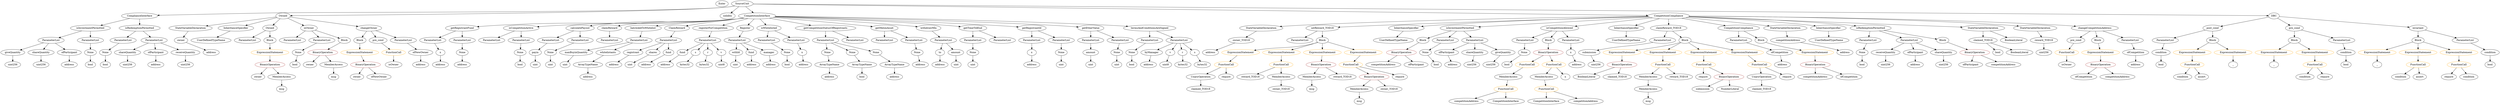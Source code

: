 strict digraph {
	graph [bb="0,0,12278,612"];
	node [label="\N"];
	Enter	[height=0.5,
		pos="3581.1,594",
		width=0.83628];
	ElementaryTypeName_uint256_4	[color=black,
		height=0.5,
		label=uint256,
		pos="7354.1,234",
		width=1.0442];
	ParameterList_Unnamed_5	[color=black,
		height=0.5,
		label=ParameterList,
		pos="3814.1,378",
		width=1.7095];
	Parameter_None_1	[color=black,
		height=0.5,
		label=None,
		pos="3898.1,306",
		width=0.85014];
	ParameterList_Unnamed_5 -> Parameter_None_1	[pos="e,3881,321.25 3833.5,360.76 3845.1,351.14 3859.8,338.84 3872.3,328.43"];
	Identifier_reward_TOD18	[color=black,
		height=0.5,
		label=reward_TOD18,
		pos="6168.1,162",
		width=1.9313];
	ParameterList_Unnamed_6	[color=black,
		height=0.5,
		label=ParameterList,
		pos="2429.1,378",
		width=1.7095];
	ParameterList_Unnamed_45	[color=black,
		height=0.5,
		label=ParameterList,
		pos="7524.1,378",
		width=1.7095];
	Parameter_None_17	[color=black,
		height=0.5,
		label=None,
		pos="7519.1,306",
		width=0.85014];
	ParameterList_Unnamed_45 -> Parameter_None_17	[pos="e,7520.3,324.1 7522.8,359.7 7522.3,352.41 7521.7,343.73 7521.1,335.54"];
	Parameter_None_3	[color=black,
		height=0.5,
		label=None,
		pos="4545.1,306",
		width=0.85014];
	ElementaryTypeName_address_6	[color=black,
		height=0.5,
		label=address,
		pos="4570.1,234",
		width=1.0996];
	Parameter_None_3 -> ElementaryTypeName_address_6	[pos="e,4563.9,252.28 4551.1,288.05 4553.8,280.52 4557,271.44 4560.1,262.94"];
	Identifier_claimed_TOD18_1	[color=black,
		height=0.5,
		label=claimed_TOD18,
		pos="8682.1,90",
		width=2.0145];
	ParameterList_Unnamed_20	[color=black,
		height=0.5,
		label=ParameterList,
		pos="2711.1,378",
		width=1.7095];
	Parameter_payin	[color=black,
		height=0.5,
		label=payin,
		pos="2613.1,306",
		width=0.85014];
	ParameterList_Unnamed_20 -> Parameter_payin	[pos="e,2631.9,320.47 2688.8,361.12 2674.6,350.96 2656,337.71 2640.9,326.86"];
	UnaryOperation_Unnamed_1	[color=black,
		height=0.5,
		label=UnaryOperation,
		pos="8682.1,162",
		width=1.9452];
	UnaryOperation_Unnamed_1 -> Identifier_claimed_TOD18_1	[pos="e,8682.1,108.1 8682.1,143.7 8682.1,136.41 8682.1,127.73 8682.1,119.54"];
	ElementaryTypeName_uint_8	[color=black,
		height=0.5,
		label=uint,
		pos="2763.1,234",
		width=0.75];
	ExpressionStatement_Unnamed_17	[color=orange,
		height=0.5,
		label=ExpressionStatement,
		pos="8013.1,306",
		width=2.458];
	BinaryOperation_Unnamed_8	[color=brown,
		height=0.5,
		label=BinaryOperation,
		pos="8013.1,234",
		width=1.9867];
	ExpressionStatement_Unnamed_17 -> BinaryOperation_Unnamed_8	[pos="e,8013.1,252.1 8013.1,287.7 8013.1,280.41 8013.1,271.73 8013.1,263.54"];
	ContractDefinition_ComplianceInterface	[color=black,
		height=0.5,
		label=ComplianceInterface,
		pos="686.05,522",
		width=2.4303];
	FunctionDefinition_isInvestmentPermitted	[color=black,
		height=0.5,
		label=isInvestmentPermitted,
		pos="439.05,450",
		width=2.5689];
	ContractDefinition_ComplianceInterface -> FunctionDefinition_isInvestmentPermitted	[pos="e,489.81,465.38 636.07,506.83 596.99,495.76 542.47,480.31 500.69,468.47"];
	FunctionDefinition_isRedemptionPermitted	[color=black,
		height=0.5,
		label=isRedemptionPermitted,
		pos="686.05,450",
		width=2.7075];
	ContractDefinition_ComplianceInterface -> FunctionDefinition_isRedemptionPermitted	[pos="e,686.05,468.1 686.05,503.7 686.05,496.41 686.05,487.73 686.05,479.54"];
	ElementaryTypeName_bool_13	[color=black,
		height=0.5,
		label=bool,
		pos="7437.1,234",
		width=0.76697];
	Parameter_None_17 -> ElementaryTypeName_bool_13	[pos="e,7453.3,248.91 7502.5,290.83 7490.8,280.9 7475.1,267.45 7461.9,256.24"];
	StateVariableDeclaration_Unnamed	[color=black,
		height=0.5,
		label=StateVariableDeclaration,
		pos="942.05,450",
		width=2.8184];
	VariableDeclaration_owner	[color=black,
		height=0.5,
		label=owner,
		pos="895.05,378",
		width=0.93331];
	StateVariableDeclaration_Unnamed -> VariableDeclaration_owner	[pos="e,905.89,395.14 930.43,431.7 924.92,423.49 918.23,413.52 912.16,404.48"];
	ElementaryTypeName_address_9	[color=black,
		height=0.5,
		label=address,
		pos="2288.1,234",
		width=1.0996];
	InheritanceSpecifier_Unnamed	[color=black,
		height=0.5,
		label=InheritanceSpecifier,
		pos="1162.1,450",
		width=2.3333];
	UserDefinedTypeName_Unnamed	[color=black,
		height=0.5,
		label=UserDefinedTypeName,
		pos="1045.1,378",
		width=2.7214];
	InheritanceSpecifier_Unnamed -> UserDefinedTypeName_Unnamed	[pos="e,1072.7,395.55 1134.6,432.59 1119,423.26 1099.3,411.46 1082.3,401.31"];
	ElementaryTypeName_bool_6	[color=black,
		height=0.5,
		label=bool,
		pos="11538,234",
		width=0.76697];
	ElementaryTypeName_bool_7	[color=black,
		height=0.5,
		label=bool,
		pos="10649,234",
		width=0.76697];
	FunctionDefinition_getRegistrantFund	[color=black,
		height=0.5,
		label=getRegistrantFund,
		pos="2288.1,450",
		width=2.1808];
	ParameterList_Unnamed_12	[color=black,
		height=0.5,
		label=ParameterList,
		pos="2147.1,378",
		width=1.7095];
	FunctionDefinition_getRegistrantFund -> ParameterList_Unnamed_12	[pos="e,2177.5,394.1 2256.1,433.12 2235.8,423.06 2209.4,409.97 2187.7,399.19"];
	ParameterList_Unnamed_13	[color=black,
		height=0.5,
		label=ParameterList,
		pos="2288.1,378",
		width=1.7095];
	FunctionDefinition_getRegistrantFund -> ParameterList_Unnamed_13	[pos="e,2288.1,396.1 2288.1,431.7 2288.1,424.41 2288.1,415.73 2288.1,407.54"];
	ParameterList_Unnamed_43	[color=black,
		height=0.5,
		label=ParameterList,
		pos="9204.1,378",
		width=1.7095];
	Parameter_None_16	[color=black,
		height=0.5,
		label=None,
		pos="9174.1,306",
		width=0.85014];
	ParameterList_Unnamed_43 -> Parameter_None_16	[pos="e,9181.2,323.62 9196.6,359.7 9193.3,351.95 9189.3,342.64 9185.6,334.02"];
	ParameterList_Unnamed_26	[color=black,
		height=0.5,
		label=ParameterList,
		pos="246.05,378",
		width=1.7095];
	FunctionDefinition_isInvestmentPermitted -> ParameterList_Unnamed_26	[pos="e,283.74,392.67 396.7,433.64 366.52,422.69 325.9,407.96 294.45,396.55"];
	ParameterList_Unnamed_27	[color=black,
		height=0.5,
		label=ParameterList,
		pos="439.05,378",
		width=1.7095];
	FunctionDefinition_isInvestmentPermitted -> ParameterList_Unnamed_27	[pos="e,439.05,396.1 439.05,431.7 439.05,424.41 439.05,415.73 439.05,407.54"];
	Identifier_owner_2	[color=black,
		height=0.5,
		label=owner,
		pos="1533.1,234",
		width=0.93331];
	ExpressionStatement_Unnamed_16	[color=orange,
		height=0.5,
		label=ExpressionStatement,
		pos="8208.1,306",
		width=2.458];
	FunctionCall_Unnamed_10	[color=orange,
		height=0.5,
		label=FunctionCall,
		pos="8208.1,234",
		width=1.6125];
	ExpressionStatement_Unnamed_16 -> FunctionCall_Unnamed_10	[pos="e,8208.1,252.1 8208.1,287.7 8208.1,280.41 8208.1,271.73 8208.1,263.54"];
	ModifierInvocation_pre_cond_1	[color=black,
		height=0.5,
		label=pre_cond,
		pos="10229,378",
		width=1.2937];
	FunctionCall_Unnamed_15	[color=orange,
		height=0.5,
		label=FunctionCall,
		pos="10185,306",
		width=1.6125];
	ModifierInvocation_pre_cond_1 -> FunctionCall_Unnamed_15	[pos="e,10196,323.79 10218,360.05 10213,352.06 10207,342.33 10202,333.4"];
	Parameter_fund	[color=black,
		height=0.5,
		label=fund,
		pos="3341.1,306",
		width=0.76697];
	ElementaryTypeName_address_12	[color=black,
		height=0.5,
		label=address,
		pos="3278.1,234",
		width=1.0996];
	Parameter_fund -> ElementaryTypeName_address_12	[pos="e,3292.3,250.8 3327.7,290.15 3319.6,281.12 3309,269.38 3299.7,259.05"];
	FunctionDefinition_isCompetitionActive	[color=black,
		height=0.5,
		label=isCompetitionActive,
		pos="2570.1,450",
		width=2.4026];
	FunctionDefinition_isCompetitionActive -> ParameterList_Unnamed_6	[pos="e,2459.3,394.03 2537.7,432.94 2517.4,422.88 2491.2,409.83 2469.5,399.09"];
	ParameterList_Unnamed_7	[color=black,
		height=0.5,
		label=ParameterList,
		pos="2570.1,378",
		width=1.7095];
	FunctionDefinition_isCompetitionActive -> ParameterList_Unnamed_7	[pos="e,2570.1,396.1 2570.1,431.7 2570.1,424.41 2570.1,415.73 2570.1,407.54"];
	Identifier_msg_4	[color=black,
		height=0.5,
		label=msg,
		pos="8115.1,18",
		width=0.75];
	Identifier_condition_3	[color=black,
		height=0.5,
		label=condition,
		pos="11793,162",
		width=1.266];
	FunctionDefinition_Owned	[color=black,
		height=0.5,
		label=Owned,
		pos="1335.1,450",
		width=1.0442];
	ParameterList_Unnamed_33	[color=black,
		height=0.5,
		label=ParameterList,
		pos="1223.1,378",
		width=1.7095];
	FunctionDefinition_Owned -> ParameterList_Unnamed_33	[pos="e,1248.3,394.76 1312.9,435.17 1297.2,425.35 1275.8,411.98 1257.8,400.74"];
	Block_Unnamed_3	[color=black,
		height=0.5,
		label=Block,
		pos="1335.1,378",
		width=0.90558];
	FunctionDefinition_Owned -> Block_Unnamed_3	[pos="e,1335.1,396.1 1335.1,431.7 1335.1,424.41 1335.1,415.73 1335.1,407.54"];
	FunctionDefinition_calculatePayout	[color=black,
		height=0.5,
		label=calculatePayout,
		pos="2852.1,450",
		width=1.9036];
	FunctionDefinition_calculatePayout -> ParameterList_Unnamed_20	[pos="e,2741.4,394.09 2821.1,433.64 2800.7,423.49 2773.7,410.09 2751.5,399.1"];
	ParameterList_Unnamed_21	[color=black,
		height=0.5,
		label=ParameterList,
		pos="2852.1,378",
		width=1.7095];
	FunctionDefinition_calculatePayout -> ParameterList_Unnamed_21	[pos="e,2852.1,396.1 2852.1,431.7 2852.1,424.41 2852.1,415.73 2852.1,407.54"];
	ElementaryTypeName_address	[color=black,
		height=0.5,
		label=address,
		pos="3717.1,234",
		width=1.0996];
	ElementaryTypeName_address_10	[color=black,
		height=0.5,
		label=address,
		pos="4440.1,162",
		width=1.0996];
	MemberAccess_Unnamed_6	[color=black,
		height=0.5,
		label=MemberAccess,
		pos="8115.1,90",
		width=1.9174];
	MemberAccess_Unnamed_6 -> Identifier_msg_4	[pos="e,8115.1,36.104 8115.1,71.697 8115.1,64.407 8115.1,55.726 8115.1,47.536"];
	VariableDeclaration_owner_TOD18	[color=black,
		height=0.5,
		label=owner_TOD18,
		pos="6123.1,378",
		width=1.862];
	ElementaryTypeName_address_22	[color=black,
		height=0.5,
		label=address,
		pos="5985.1,306",
		width=1.0996];
	VariableDeclaration_owner_TOD18 -> ElementaryTypeName_address_22	[pos="e,6010.6,319.98 6092.8,361.64 6071.5,350.87 6043.1,336.43 6020.7,325.1"];
	Identifier_isOwner	[color=black,
		height=0.5,
		label=isOwner,
		pos="1945.1,234",
		width=1.1551];
	BinaryOperation_Unnamed_6	[color=brown,
		height=0.5,
		label=BinaryOperation,
		pos="6505.1,234",
		width=1.9867];
	MemberAccess_Unnamed_4	[color=black,
		height=0.5,
		label=MemberAccess,
		pos="6481.1,162",
		width=1.9174];
	BinaryOperation_Unnamed_6 -> MemberAccess_Unnamed_4	[pos="e,6486.9,180.1 6499.1,215.7 6496.6,208.24 6493.5,199.32 6490.6,190.97"];
	Identifier_reward_TOD18_1	[color=black,
		height=0.5,
		label=reward_TOD18,
		pos="6638.1,162",
		width=1.9313];
	BinaryOperation_Unnamed_6 -> Identifier_reward_TOD18_1	[pos="e,6608.3,178.66 6534.9,217.29 6553.6,207.43 6578,194.59 6598.4,183.88"];
	StateVariableDeclaration_Unnamed_3	[color=black,
		height=0.5,
		label=StateVariableDeclaration,
		pos="6220.1,450",
		width=2.8184];
	StateVariableDeclaration_Unnamed_3 -> VariableDeclaration_owner_TOD18	[pos="e,6145.6,395.31 6196.6,432.05 6184,422.98 6168.3,411.68 6154.7,401.84"];
	Parameter_s_1	[color=black,
		height=0.5,
		label=s,
		pos="3414.1,306",
		width=0.75];
	ElementaryTypeName_bytes32_3	[color=black,
		height=0.5,
		label=bytes32,
		pos="3375.1,234",
		width=1.0996];
	Parameter_s_1 -> ElementaryTypeName_bytes32_3	[pos="e,3384.3,251.63 3405,288.76 3400.5,280.67 3394.9,270.66 3389.8,261.49"];
	Parameter_x_2	[color=black,
		height=0.5,
		label=x,
		pos="2188.1,306",
		width=0.75];
	ElementaryTypeName_address_8	[color=black,
		height=0.5,
		label=address,
		pos="2188.1,234",
		width=1.0996];
	Parameter_x_2 -> ElementaryTypeName_address_8	[pos="e,2188.1,252.1 2188.1,287.7 2188.1,280.41 2188.1,271.73 2188.1,263.54"];
	Parameter_x_3	[color=black,
		height=0.5,
		label=x,
		pos="7756.1,306",
		width=0.75];
	ElementaryTypeName_address_24	[color=black,
		height=0.5,
		label=address,
		pos="7791.1,234",
		width=1.0996];
	Parameter_x_3 -> ElementaryTypeName_address_24	[pos="e,7782.6,251.96 7764.3,288.41 7768.3,280.59 7773,271.06 7777.4,262.23"];
	ElementaryTypeName_bool_12	[color=black,
		height=0.5,
		label=bool,
		pos="9174.1,234",
		width=0.76697];
	Parameter_None_16 -> ElementaryTypeName_bool_12	[pos="e,9174.1,252.1 9174.1,287.7 9174.1,280.41 9174.1,271.73 9174.1,263.54"];
	ElementaryTypeName_bytes32	[color=black,
		height=0.5,
		label=bytes32,
		pos="5829.1,234",
		width=1.0996];
	FunctionDefinition_setReward_TOD18	[color=black,
		height=0.5,
		label=setReward_TOD18,
		pos="6521.1,450",
		width=2.3194];
	ParameterList_Unnamed_40	[color=black,
		height=0.5,
		label=ParameterList,
		pos="6409.1,378",
		width=1.7095];
	FunctionDefinition_setReward_TOD18 -> ParameterList_Unnamed_40	[pos="e,6434.4,394.83 6494.8,432.59 6479.6,423.06 6460.2,410.95 6443.7,400.65"];
	Block_Unnamed_8	[color=black,
		height=0.5,
		label=Block,
		pos="6521.1,378",
		width=0.90558];
	FunctionDefinition_setReward_TOD18 -> Block_Unnamed_8	[pos="e,6521.1,396.1 6521.1,431.7 6521.1,424.41 6521.1,415.73 6521.1,407.54"];
	ElementaryTypeName_address_4	[color=black,
		height=0.5,
		label=address,
		pos="5657.1,234",
		width=1.0996];
	Identifier_condition_1	[color=black,
		height=0.5,
		label=condition,
		pos="10753,162",
		width=1.266];
	Block_Unnamed_7	[color=black,
		height=0.5,
		label=Block,
		pos="7023.1,378",
		width=0.90558];
	BinaryOperation_Unnamed_4	[color=brown,
		height=0.5,
		label=BinaryOperation,
		pos="6911.1,306",
		width=1.9867];
	Block_Unnamed_7 -> BinaryOperation_Unnamed_4	[pos="e,6936.7,323.06 7002,363.83 6986.4,354.08 6964.7,340.55 6946.5,329.14"];
	InheritanceSpecifier_Unnamed_2	[color=black,
		height=0.5,
		label=InheritanceSpecifier,
		pos="6926.1,450",
		width=2.3333];
	UserDefinedTypeName_Unnamed_2	[color=black,
		height=0.5,
		label=UserDefinedTypeName,
		pos="6874.1,378",
		width=2.7214];
	InheritanceSpecifier_Unnamed_2 -> UserDefinedTypeName_Unnamed_2	[pos="e,6886.9,396.28 6913.5,432.05 6907.5,424.09 6900.4,414.41 6893.7,405.51"];
	Identifier_condition	[color=black,
		height=0.5,
		label=condition,
		pos="11336,162",
		width=1.266];
	ElementaryTypeName_address_3	[color=black,
		height=0.5,
		label=address,
		pos="3181.1,234",
		width=1.0996];
	ElementaryTypeName_address_23	[color=black,
		height=0.5,
		label=address,
		pos="9435.1,234",
		width=1.0996];
	ParameterList_Unnamed_31	[color=black,
		height=0.5,
		label=ParameterList,
		pos="10773,378",
		width=1.7095];
	Parameter_condition_1	[color=black,
		height=0.5,
		label=condition,
		pos="10649,306",
		width=1.266];
	ParameterList_Unnamed_31 -> Parameter_condition_1	[pos="e,10674,321.3 10746,361.46 10728,351.29 10704,337.9 10684,326.94"];
	FunctionCall_Unnamed_8	[color=orange,
		height=0.5,
		label=FunctionCall,
		pos="8667.1,234",
		width=1.6125];
	FunctionCall_Unnamed_8 -> UnaryOperation_Unnamed_1	[pos="e,8678.4,180.1 8670.8,215.7 8672.3,208.32 8674.2,199.52 8676,191.25"];
	Identifier_require_4	[color=black,
		height=0.5,
		label=require,
		pos="8806.1,162",
		width=1.0026];
	FunctionCall_Unnamed_8 -> Identifier_require_4	[pos="e,8781.3,175.48 8696.5,218.15 8718.4,207.16 8748.2,192.13 8771.2,180.54"];
	FunctionCall_Unnamed_12	[color=orange,
		height=0.5,
		label=FunctionCall,
		pos="7587.1,90",
		width=1.6125];
	Identifier_CompetitionInterface	[color=black,
		height=0.5,
		label=CompetitionInterface,
		pos="7587.1,18",
		width=2.4719];
	FunctionCall_Unnamed_12 -> Identifier_CompetitionInterface	[pos="e,7587.1,36.104 7587.1,71.697 7587.1,64.407 7587.1,55.726 7587.1,47.536"];
	Identifier_competitionAddress_3	[color=black,
		height=0.5,
		label=competitionAddress,
		pos="7780.1,18",
		width=2.3887];
	FunctionCall_Unnamed_12 -> Identifier_competitionAddress_3	[pos="e,7738.4,34.104 7623.8,75.669 7653.2,65.013 7694.7,49.939 7727.6,38.016"];
	FunctionDefinition_claimReward	[color=black,
		height=0.5,
		label=claimReward,
		pos="2998.1,450",
		width=1.6402];
	ParameterList_Unnamed_25	[color=black,
		height=0.5,
		label=ParameterList,
		pos="2993.1,378",
		width=1.7095];
	FunctionDefinition_claimReward -> ParameterList_Unnamed_25	[pos="e,2994.3,396.1 2996.8,431.7 2996.3,424.41 2995.7,415.73 2995.1,407.54"];
	MemberAccess_Unnamed_5	[color=black,
		height=0.5,
		label=MemberAccess,
		pos="8115.1,162",
		width=1.9174];
	FunctionCall_Unnamed_10 -> MemberAccess_Unnamed_5	[pos="e,8136.7,179.31 8186.9,217.12 8174.8,207.94 8159.2,196.23 8145.7,186.06"];
	Identifier_reward_TOD18_2	[color=black,
		height=0.5,
		label=reward_TOD18,
		pos="8272.1,162",
		width=1.9313];
	FunctionCall_Unnamed_10 -> Identifier_reward_TOD18_2	[pos="e,8256.5,179.96 8223.2,216.41 8230.9,207.99 8240.4,197.58 8249,188.2"];
	Parameter_submission	[color=black,
		height=0.5,
		label=submission,
		pos="7854.1,306",
		width=1.46];
	ElementaryTypeName_uint256_7	[color=black,
		height=0.5,
		label=uint256,
		pos="7886.1,234",
		width=1.0442];
	Parameter_submission -> ElementaryTypeName_uint256_7	[pos="e,7878.4,251.79 7861.8,288.05 7865.4,280.23 7869.7,270.75 7873.7,261.98"];
	Parameter_None_5	[color=black,
		height=0.5,
		label=None,
		pos="2288.1,306",
		width=0.85014];
	Parameter_None_5 -> ElementaryTypeName_address_9	[pos="e,2288.1,252.1 2288.1,287.7 2288.1,280.41 2288.1,271.73 2288.1,263.54"];
	Identifier_competitionAddress	[color=black,
		height=0.5,
		label=competitionAddress,
		pos="8946.1,162",
		width=2.3887];
	Parameter_byManager	[color=black,
		height=0.5,
		label=byManager,
		pos="5659.1,306",
		width=1.4462];
	Parameter_byManager -> ElementaryTypeName_address_4	[pos="e,5657.5,252.1 5658.6,287.7 5658.3,280.41 5658.1,271.73 5657.9,263.54"];
	BinaryOperation_Unnamed	[color=brown,
		height=0.5,
		label=BinaryOperation,
		pos="1335.1,234",
		width=1.9867];
	Identifier_owner	[color=black,
		height=0.5,
		label=owner,
		pos="1275.1,162",
		width=0.93331];
	BinaryOperation_Unnamed -> Identifier_owner	[pos="e,1288.6,178.83 1320.5,216.05 1313.2,207.47 1304.1,196.89 1296,187.44"];
	MemberAccess_Unnamed	[color=black,
		height=0.5,
		label=MemberAccess,
		pos="1396.1,162",
		width=1.9174];
	BinaryOperation_Unnamed -> MemberAccess_Unnamed	[pos="e,1381.4,179.79 1349.8,216.05 1357.1,207.71 1366,197.49 1374,188.25"];
	BooleanLiteral_Unnamed_2	[color=black,
		height=0.5,
		label=BooleanLiteral,
		pos="7800.1,162",
		width=1.7788];
	Identifier___1	[color=black,
		height=0.5,
		label=_,
		pos="10996,234",
		width=0.75];
	ParameterList_Unnamed_35	[color=black,
		height=0.5,
		label=ParameterList,
		pos="1447.1,378",
		width=1.7095];
	Block_Unnamed_11	[color=black,
		height=0.5,
		label=Block,
		pos="7640.1,378",
		width=0.90558];
	BinaryOperation_Unnamed_10	[color=brown,
		height=0.5,
		label=BinaryOperation,
		pos="7639.1,306",
		width=1.9867];
	Block_Unnamed_11 -> BinaryOperation_Unnamed_10	[pos="e,7639.3,324.1 7639.8,359.7 7639.7,352.41 7639.6,343.73 7639.5,335.54"];
	Identifier___2	[color=black,
		height=0.5,
		label=_,
		pos="11690,234",
		width=0.75];
	ExpressionStatement_Unnamed_18	[color=orange,
		height=0.5,
		label=ExpressionStatement,
		pos="10350,306",
		width=2.458];
	BinaryOperation_Unnamed_11	[color=brown,
		height=0.5,
		label=BinaryOperation,
		pos="10350,234",
		width=1.9867];
	ExpressionStatement_Unnamed_18 -> BinaryOperation_Unnamed_11	[pos="e,10350,252.1 10350,287.7 10350,280.41 10350,271.73 10350,263.54"];
	VariableDeclaration_registrant	[color=black,
		height=0.5,
		label=registrant,
		pos="3091.1,306",
		width=1.2382];
	ElementaryTypeName_address_2	[color=black,
		height=0.5,
		label=address,
		pos="3011.1,234",
		width=1.0996];
	VariableDeclaration_registrant -> ElementaryTypeName_address_2	[pos="e,3028.6,250.34 3072.9,289.12 3062.3,279.86 3048.8,268.03 3037.1,257.79"];
	ElementaryTypeName_uint_5	[color=black,
		height=0.5,
		label=uint,
		pos="5479.1,234",
		width=0.75];
	ParameterList_Unnamed_18	[color=black,
		height=0.5,
		label=ParameterList,
		pos="5365.1,378",
		width=1.7095];
	Parameter_amount	[color=black,
		height=0.5,
		label=amount,
		pos="5365.1,306",
		width=1.0581];
	ParameterList_Unnamed_18 -> Parameter_amount	[pos="e,5365.1,324.1 5365.1,359.7 5365.1,352.41 5365.1,343.73 5365.1,335.54"];
	Identifier_msg_3	[color=black,
		height=0.5,
		label=msg,
		pos="6481.1,90",
		width=0.75];
	MemberAccess_Unnamed_4 -> Identifier_msg_3	[pos="e,6481.1,108.1 6481.1,143.7 6481.1,136.41 6481.1,127.73 6481.1,119.54"];
	ExpressionStatement_Unnamed_10	[color=orange,
		height=0.5,
		label=ExpressionStatement,
		pos="6131.1,306",
		width=2.458];
	FunctionCall_Unnamed_5	[color=orange,
		height=0.5,
		label=FunctionCall,
		pos="6044.1,234",
		width=1.6125];
	ExpressionStatement_Unnamed_10 -> FunctionCall_Unnamed_5	[pos="e,6064.3,251.31 6110,288.05 6098.9,279.16 6085.2,268.11 6073.1,258.41"];
	Identifier_ofCompetition	[color=black,
		height=0.5,
		label=ofCompetition,
		pos="9115.1,162",
		width=1.7927];
	Identifier_assert_1	[color=black,
		height=0.5,
		label=assert,
		pos="11889,162",
		width=0.89172];
	Identifier_claimed_TOD18_2	[color=black,
		height=0.5,
		label=claimed_TOD18,
		pos="7955.1,162",
		width=2.0145];
	ParameterList_Unnamed_29	[color=black,
		height=0.5,
		label=ParameterList,
		pos="602.05,378",
		width=1.7095];
	Parameter_None_13	[color=black,
		height=0.5,
		label=None,
		pos="518.05,306",
		width=0.85014];
	ParameterList_Unnamed_29 -> Parameter_None_13	[pos="e,535.15,321.25 582.57,360.76 571.03,351.14 556.26,338.84 543.77,328.43"];
	ArrayTypeName_Unnamed_1	[color=black,
		height=0.5,
		label=ArrayTypeName,
		pos="4114.1,234",
		width=2.0145];
	ElementaryTypeName_address_11	[color=black,
		height=0.5,
		label=address,
		pos="4114.1,162",
		width=1.0996];
	ArrayTypeName_Unnamed_1 -> ElementaryTypeName_address_11	[pos="e,4114.1,180.1 4114.1,215.7 4114.1,208.41 4114.1,199.73 4114.1,191.54"];
	FunctionDefinition_batchAddToWhitelist	[color=black,
		height=0.5,
		label=batchAddToWhitelist,
		pos="3181.1,450",
		width=2.5273];
	ParameterList_Unnamed_23	[color=black,
		height=0.5,
		label=ParameterList,
		pos="3134.1,378",
		width=1.7095];
	FunctionDefinition_batchAddToWhitelist -> ParameterList_Unnamed_23	[pos="e,3145.5,396.1 3169.4,431.7 3164.1,423.81 3157.8,414.3 3151.9,405.55"];
	ElementaryTypeName_address_21	[color=black,
		height=0.5,
		label=address,
		pos="7166.1,234",
		width=1.0996];
	ParameterList_Unnamed_42	[color=black,
		height=0.5,
		label=ParameterList,
		pos="9405.1,378",
		width=1.7095];
	Parameter_receiveQuantity_1	[color=black,
		height=0.5,
		label=receiveQuantity,
		pos="9291.1,306",
		width=1.8897];
	ParameterList_Unnamed_42 -> Parameter_receiveQuantity_1	[pos="e,9316.9,322.9 9379.5,361.29 9363.9,351.72 9343.7,339.35 9326.6,328.84"];
	Parameter_ofParticipant_3	[color=black,
		height=0.5,
		label=ofParticipant,
		pos="9435.1,306",
		width=1.6125];
	ParameterList_Unnamed_42 -> Parameter_ofParticipant_3	[pos="e,9427.7,324.1 9412.5,359.7 9415.7,352.15 9419.6,343.12 9423.2,334.68"];
	Parameter_shareQuantity_3	[color=black,
		height=0.5,
		label=shareQuantity,
		pos="9573.1,306",
		width=1.7095];
	ParameterList_Unnamed_42 -> Parameter_shareQuantity_3	[pos="e,9538.7,321.32 9439.5,362.67 9465.2,351.95 9500.5,337.22 9528.4,325.6"];
	EventDefinition_ClaimReward	[color=black,
		height=0.5,
		label=ClaimReward,
		pos="3358.1,450",
		width=1.6957];
	ParameterList_Unnamed_1	[color=black,
		height=0.5,
		label=ParameterList,
		pos="3275.1,378",
		width=1.7095];
	EventDefinition_ClaimReward -> ParameterList_Unnamed_1	[pos="e,3294.5,395.39 3338.8,432.76 3328.2,423.82 3314.8,412.55 3303.1,402.64"];
	ExpressionStatement_Unnamed_15	[color=orange,
		height=0.5,
		label=ExpressionStatement,
		pos="8403.1,306",
		width=2.458];
	FunctionCall_Unnamed_9	[color=orange,
		height=0.5,
		label=FunctionCall,
		pos="8403.1,234",
		width=1.6125];
	ExpressionStatement_Unnamed_15 -> FunctionCall_Unnamed_9	[pos="e,8403.1,252.1 8403.1,287.7 8403.1,280.41 8403.1,271.73 8403.1,263.54"];
	ExpressionStatement_Unnamed_3	[color=orange,
		height=0.5,
		label=ExpressionStatement,
		pos="10801,306",
		width=2.458];
	FunctionCall_Unnamed_1	[color=orange,
		height=0.5,
		label=FunctionCall,
		pos="10801,234",
		width=1.6125];
	ExpressionStatement_Unnamed_3 -> FunctionCall_Unnamed_1	[pos="e,10801,252.1 10801,287.7 10801,280.41 10801,271.73 10801,263.54"];
	FunctionDefinition_registerForCompetition	[color=black,
		height=0.5,
		label=registerForCompetition,
		pos="3538.1,450",
		width=2.6937];
	ParameterList_Unnamed_22	[color=black,
		height=0.5,
		label=ParameterList,
		pos="3486.1,378",
		width=1.7095];
	FunctionDefinition_registerForCompetition -> ParameterList_Unnamed_22	[pos="e,3498.8,396.1 3525.2,431.7 3519.3,423.73 3512.1,414.1 3505.6,405.26"];
	ExpressionStatement_Unnamed_5	[color=orange,
		height=0.5,
		label=ExpressionStatement,
		pos="11690,306",
		width=2.458];
	ExpressionStatement_Unnamed_5 -> Identifier___2	[pos="e,11690,252.1 11690,287.7 11690,280.41 11690,271.73 11690,263.54"];
	ExpressionStatement_Unnamed_6	[color=orange,
		height=0.5,
		label=ExpressionStatement,
		pos="11885,306",
		width=2.458];
	FunctionCall_Unnamed_3	[color=orange,
		height=0.5,
		label=FunctionCall,
		pos="11885,234",
		width=1.6125];
	ExpressionStatement_Unnamed_6 -> FunctionCall_Unnamed_3	[pos="e,11885,252.1 11885,287.7 11885,280.41 11885,271.73 11885,263.54"];
	Parameter_ofParticipant_2	[color=black,
		height=0.5,
		label=ofParticipant,
		pos="7138.1,306",
		width=1.6125];
	Parameter_ofParticipant_2 -> ElementaryTypeName_address_21	[pos="e,7159.2,252.1 7145,287.7 7148,280.15 7151.6,271.12 7155,262.68"];
	Parameter_shareQuantity_2	[color=black,
		height=0.5,
		label=shareQuantity,
		pos="7276.1,306",
		width=1.7095];
	ElementaryTypeName_uint256_5	[color=black,
		height=0.5,
		label=uint256,
		pos="7261.1,234",
		width=1.0442];
	Parameter_shareQuantity_2 -> ElementaryTypeName_uint256_5	[pos="e,7264.7,252.1 7272.3,287.7 7270.8,280.32 7268.9,271.52 7267.1,263.25"];
	ArrayTypeName_Unnamed_2	[color=black,
		height=0.5,
		label=ArrayTypeName,
		pos="4277.1,234",
		width=2.0145];
	ElementaryTypeName_bool_3	[color=black,
		height=0.5,
		label=bool,
		pos="4277.1,162",
		width=0.76697];
	ArrayTypeName_Unnamed_2 -> ElementaryTypeName_bool_3	[pos="e,4277.1,180.1 4277.1,215.7 4277.1,208.41 4277.1,199.73 4277.1,191.54"];
	MemberAccess_Unnamed_2	[color=black,
		height=0.5,
		label=MemberAccess,
		pos="6720.1,90",
		width=1.9174];
	Identifier_msg_2	[color=black,
		height=0.5,
		label=msg,
		pos="6720.1,18",
		width=0.75];
	MemberAccess_Unnamed_2 -> Identifier_msg_2	[pos="e,6720.1,36.104 6720.1,71.697 6720.1,64.407 6720.1,55.726 6720.1,47.536"];
	ElementaryTypeName_uint256_9	[color=black,
		height=0.5,
		label=uint256,
		pos="9291.1,234",
		width=1.0442];
	ParameterList_Unnamed_17	[color=black,
		height=0.5,
		label=ParameterList,
		pos="4801.1,378",
		width=1.7095];
	Parameter_None_9	[color=black,
		height=0.5,
		label=None,
		pos="4830.1,306",
		width=0.85014];
	ParameterList_Unnamed_17 -> Parameter_None_9	[pos="e,4823.2,323.62 4808.2,359.7 4811.4,351.95 4815.3,342.64 4818.9,334.02"];
	FunctionCall_Unnamed_6	[color=orange,
		height=0.5,
		label=FunctionCall,
		pos="6653.1,234",
		width=1.6125];
	BinaryOperation_Unnamed_5	[color=brown,
		height=0.5,
		label=BinaryOperation,
		pos="6797.1,162",
		width=1.9867];
	FunctionCall_Unnamed_6 -> BinaryOperation_Unnamed_5	[pos="e,6765.2,178.5 6683.2,218.33 6704.1,208.21 6732,194.62 6755,183.45"];
	Identifier_require_3	[color=black,
		height=0.5,
		label=require,
		pos="6923.1,162",
		width=1.0026];
	FunctionCall_Unnamed_6 -> Identifier_require_3	[pos="e,6895.7,174.03 6696.6,221.78 6704.4,219.82 6712.5,217.83 6720.1,216 6790.1,199.14 6809.1,200.78 6878.1,180 6880.3,179.32 6882.6,\
178.59 6884.9,177.82"];
	Block_Unnamed_2	[color=black,
		height=0.5,
		label=Block,
		pos="11885,378",
		width=0.90558];
	Block_Unnamed_2 -> ExpressionStatement_Unnamed_5	[pos="e,11733,322.24 11858,367.41 11829,356.81 11781,339.47 11743,326.08"];
	Block_Unnamed_2 -> ExpressionStatement_Unnamed_6	[pos="e,11885,324.1 11885,359.7 11885,352.41 11885,343.73 11885,335.54"];
	ExpressionStatement_Unnamed_4	[color=orange,
		height=0.5,
		label=ExpressionStatement,
		pos="12080,306",
		width=2.458];
	Block_Unnamed_2 -> ExpressionStatement_Unnamed_4	[pos="e,12038,322.24 11912,367.41 11941,356.81 11990,339.47 12027,326.08"];
	Parameter_ofCompetition_1	[color=black,
		height=0.5,
		label=ofCompetition,
		pos="10521,306",
		width=1.7927];
	ElementaryTypeName_address_25	[color=black,
		height=0.5,
		label=address,
		pos="10521,234",
		width=1.0996];
	Parameter_ofCompetition_1 -> ElementaryTypeName_address_25	[pos="e,10521,252.1 10521,287.7 10521,280.41 10521,271.73 10521,263.54"];
	ModifierDefinition_post_cond	[color=black,
		height=0.5,
		label=post_cond,
		pos="10898,450",
		width=1.4184];
	ModifierDefinition_post_cond -> ParameterList_Unnamed_31	[pos="e,10800,394.31 10872,434.15 10854,424.18 10830,410.88 10810,399.84"];
	Block_Unnamed_1	[color=black,
		height=0.5,
		label=Block,
		pos="10898,378",
		width=0.90558];
	ModifierDefinition_post_cond -> Block_Unnamed_1	[pos="e,10898,396.1 10898,431.7 10898,424.41 10898,415.73 10898,407.54"];
	Identifier_claimed_TOD18	[color=black,
		height=0.5,
		label=claimed_TOD18,
		pos="5920.1,90",
		width=2.0145];
	ElementaryTypeName_uint_6	[color=black,
		height=0.5,
		label=uint,
		pos="2613.1,234",
		width=0.75];
	FunctionCall_Unnamed_2	[color=orange,
		height=0.5,
		label=FunctionCall,
		pos="12080,234",
		width=1.6125];
	Identifier_require_1	[color=black,
		height=0.5,
		label=require,
		pos="12030,162",
		width=1.0026];
	FunctionCall_Unnamed_2 -> Identifier_require_1	[pos="e,12042,179.31 12068,216.05 12062,207.77 12055,197.62 12048,188.42"];
	Identifier_condition_2	[color=black,
		height=0.5,
		label=condition,
		pos="12130,162",
		width=1.266];
	FunctionCall_Unnamed_2 -> Identifier_condition_2	[pos="e,12118,179.79 12092,216.05 12098,207.97 12105,198.12 12111,189.11"];
	FunctionCall_Unnamed_4	[color=orange,
		height=0.5,
		label=FunctionCall,
		pos="1945.1,306",
		width=1.6125];
	FunctionCall_Unnamed_4 -> Identifier_isOwner	[pos="e,1945.1,252.1 1945.1,287.7 1945.1,280.41 1945.1,271.73 1945.1,263.54"];
	ElementaryTypeName_bool	[color=black,
		height=0.5,
		label=bool,
		pos="5558.1,234",
		width=0.76697];
	ElementaryTypeName_uint_9	[color=black,
		height=0.5,
		label=uint,
		pos="4752.1,234",
		width=0.75];
	FunctionDefinition_isInvestmentPermitted_1	[color=black,
		height=0.5,
		label=isInvestmentPermitted,
		pos="7224.1,450",
		width=2.5689];
	FunctionDefinition_isInvestmentPermitted_1 -> Block_Unnamed_7	[pos="e,7048.1,389.72 7176.5,434.25 7144.5,424.08 7101.5,409.94 7064.1,396 7062.3,395.33 7060.4,394.64 7058.6,393.92"];
	ParameterList_Unnamed_39	[color=black,
		height=0.5,
		label=ParameterList,
		pos="7135.1,378",
		width=1.7095];
	FunctionDefinition_isInvestmentPermitted_1 -> ParameterList_Unnamed_39	[pos="e,7155.8,395.31 7202.5,432.05 7191.2,423.16 7177.2,412.11 7164.8,402.41"];
	ParameterList_Unnamed_38	[color=black,
		height=0.5,
		label=ParameterList,
		pos="7276.1,378",
		width=1.7095];
	FunctionDefinition_isInvestmentPermitted_1 -> ParameterList_Unnamed_38	[pos="e,7263.3,396.1 7236.9,431.7 7242.8,423.73 7250,414.1 7256.5,405.26"];
	Parameter_None_2	[color=black,
		height=0.5,
		label=None,
		pos="2534.1,306",
		width=0.85014];
	ParameterList_Unnamed_7 -> Parameter_None_2	[pos="e,2542.6,323.62 2561.2,359.7 2557.1,351.87 2552.3,342.44 2547.8,333.73"];
	EventDefinition_Register	[color=black,
		height=0.5,
		label=Register,
		pos="3696.1,450",
		width=1.1412];
	ParameterList_Unnamed	[color=black,
		height=0.5,
		label=ParameterList,
		pos="3673.1,378",
		width=1.7095];
	EventDefinition_Register -> ParameterList_Unnamed	[pos="e,3678.7,396.1 3690.4,431.7 3687.9,424.24 3685,415.32 3682.2,406.97"];
	ArrayTypeName_Unnamed	[color=black,
		height=0.5,
		label=ArrayTypeName,
		pos="4440.1,234",
		width=2.0145];
	ArrayTypeName_Unnamed -> ElementaryTypeName_address_10	[pos="e,4440.1,180.1 4440.1,215.7 4440.1,208.41 4440.1,199.73 4440.1,191.54"];
	ParameterList_Unnamed_32	[color=black,
		height=0.5,
		label=ParameterList,
		pos="12114,378",
		width=1.7095];
	Parameter_condition_2	[color=black,
		height=0.5,
		label=condition,
		pos="12232,306",
		width=1.266];
	ParameterList_Unnamed_32 -> Parameter_condition_2	[pos="e,12208,321.46 12141,361.29 12158,351.22 12180,338.06 12198,327.22"];
	ParameterList_Unnamed_3	[color=black,
		height=0.5,
		label=ParameterList,
		pos="5647.1,378",
		width=1.7095];
	Parameter_None	[color=black,
		height=0.5,
		label=None,
		pos="5558.1,306",
		width=0.85014];
	ParameterList_Unnamed_3 -> Parameter_None	[pos="e,5575.9,321.02 5626.4,360.76 5614,350.99 5598,338.43 5584.6,327.91"];
	Identifier_ofCompetition_1	[color=black,
		height=0.5,
		label=ofCompetition,
		pos="10265,162",
		width=1.7927];
	Identifier_require	[color=black,
		height=0.5,
		label=require,
		pos="11436,162",
		width=1.0026];
	ElementaryTypeName_bool_2	[color=black,
		height=0.5,
		label=bool,
		pos="2534.1,234",
		width=0.76697];
	VariableDeclaration_withId	[color=black,
		height=0.5,
		label=withId,
		pos="3637.1,306",
		width=0.94717];
	ParameterList_Unnamed -> VariableDeclaration_withId	[pos="e,3645.6,323.62 3664.2,359.7 3660.1,351.87 3655.3,342.44 3650.8,333.73"];
	VariableDeclaration_fund	[color=black,
		height=0.5,
		label=fund,
		pos="3717.1,306",
		width=0.76697];
	ParameterList_Unnamed -> VariableDeclaration_fund	[pos="e,3707.1,322.83 3683.7,360.05 3688.9,351.73 3695.3,341.54 3701.1,332.32"];
	VariableDeclaration_manager	[color=black,
		height=0.5,
		label=manager,
		pos="3806.1,306",
		width=1.1551];
	ParameterList_Unnamed -> VariableDeclaration_manager	[pos="e,3780.4,320.5 3701.9,361.81 3722,351.24 3748.9,337.07 3770.4,325.78"];
	Parameter_None_15	[color=black,
		height=0.5,
		label=None,
		pos="7031.1,306",
		width=0.85014];
	ParameterList_Unnamed_39 -> Parameter_None_15	[pos="e,7050.6,320.17 7111.2,360.94 7096,350.71 7076.2,337.4 7060.1,326.55"];
	Parameter_payin -> ElementaryTypeName_uint_6	[pos="e,2613.1,252.1 2613.1,287.7 2613.1,280.41 2613.1,271.73 2613.1,263.54"];
	ElementaryTypeName_uint8_1	[color=black,
		height=0.5,
		label=uint8,
		pos="3558.1,234",
		width=0.7947];
	FunctionDefinition_isWhitelisted	[color=black,
		height=0.5,
		label=isWhitelisted,
		pos="3814.1,450",
		width=1.6125];
	FunctionDefinition_isWhitelisted -> ParameterList_Unnamed_5	[pos="e,3814.1,396.1 3814.1,431.7 3814.1,424.41 3814.1,415.73 3814.1,407.54"];
	ParameterList_Unnamed_4	[color=black,
		height=0.5,
		label=ParameterList,
		pos="3955.1,378",
		width=1.7095];
	FunctionDefinition_isWhitelisted -> ParameterList_Unnamed_4	[pos="e,3924.7,394.07 3844,434.15 3864.5,423.97 3891.9,410.33 3914.4,399.16"];
	FunctionCall_Unnamed_7	[color=orange,
		height=0.5,
		label=FunctionCall,
		pos="6325.1,234",
		width=1.6125];
	FunctionCall_Unnamed_7 -> Identifier_reward_TOD18	[pos="e,6202.1,178.16 6292.9,218.67 6269.6,208.29 6237.9,194.15 6212.3,182.72"];
	MemberAccess_Unnamed_3	[color=black,
		height=0.5,
		label=MemberAccess,
		pos="6325.1,162",
		width=1.9174];
	FunctionCall_Unnamed_7 -> MemberAccess_Unnamed_3	[pos="e,6325.1,180.1 6325.1,215.7 6325.1,208.41 6325.1,199.73 6325.1,191.54"];
	Parameter_giveQuantity	[color=black,
		height=0.5,
		label=giveQuantity,
		pos="57.052,306",
		width=1.5848];
	ParameterList_Unnamed_26 -> Parameter_giveQuantity	[pos="e,93.207,320.39 209.16,363.34 179.05,352.18 136.32,336.36 103.81,324.32"];
	Parameter_shareQuantity	[color=black,
		height=0.5,
		label=shareQuantity,
		pos="194.05,306",
		width=1.7095];
	ParameterList_Unnamed_26 -> Parameter_shareQuantity	[pos="e,206.52,323.79 233.46,360.05 227.4,351.89 219.99,341.91 213.24,332.82"];
	Parameter_ofParticipant	[color=black,
		height=0.5,
		label=ofParticipant,
		pos="332.05,306",
		width=1.6125];
	ParameterList_Unnamed_26 -> Parameter_ofParticipant	[pos="e,312.21,323.15 266,360.76 277.18,351.66 291.31,340.16 303.63,330.13"];
	Block_Unnamed_10	[color=black,
		height=0.5,
		label=Block,
		pos="9564.1,378",
		width=0.90558];
	BinaryOperation_Unnamed_9	[color=brown,
		height=0.5,
		label=BinaryOperation,
		pos="9724.1,306",
		width=1.9867];
	Block_Unnamed_10 -> BinaryOperation_Unnamed_9	[pos="e,9689.4,322.15 9589.1,366.06 9613.1,355.55 9649.9,339.42 9679.1,326.67"];
	ParameterList_Unnamed_37	[color=black,
		height=0.5,
		label=ParameterList,
		pos="8538.1,378",
		width=1.7095];
	Parameter_ofCompetition	[color=black,
		height=0.5,
		label=ofCompetition,
		pos="8769.1,306",
		width=1.7927];
	ParameterList_Unnamed_37 -> Parameter_ofCompetition	[pos="e,8726.6,319.85 8579.6,364.4 8617.7,352.87 8674.3,335.72 8715.7,323.18"];
	Parameter_x	[color=black,
		height=0.5,
		label=x,
		pos="3979.1,306",
		width=0.75];
	ElementaryTypeName_address_5	[color=black,
		height=0.5,
		label=address,
		pos="3984.1,234",
		width=1.0996];
	Parameter_x -> ElementaryTypeName_address_5	[pos="e,3982.8,252.1 3980.3,287.7 3980.8,280.41 3981.4,271.73 3982,263.54"];
	ExpressionStatement_Unnamed_12	[color=orange,
		height=0.5,
		label=ExpressionStatement,
		pos="6326.1,306",
		width=2.458];
	ExpressionStatement_Unnamed_12 -> FunctionCall_Unnamed_7	[pos="e,6325.3,252.1 6325.8,287.7 6325.7,280.41 6325.6,271.73 6325.5,263.54"];
	FunctionDefinition_getCompetitionStatusOfRegistrants	[color=black,
		height=0.5,
		label=getCompetitionStatusOfRegistrants,
		pos="4096.1,450",
		width=3.9411];
	ParameterList_Unnamed_15	[color=black,
		height=0.5,
		label=ParameterList,
		pos="4096.1,378",
		width=1.7095];
	FunctionDefinition_getCompetitionStatusOfRegistrants -> ParameterList_Unnamed_15	[pos="e,4096.1,396.1 4096.1,431.7 4096.1,424.41 4096.1,415.73 4096.1,407.54"];
	ParameterList_Unnamed_14	[color=black,
		height=0.5,
		label=ParameterList,
		pos="4237.1,378",
		width=1.7095];
	FunctionDefinition_getCompetitionStatusOfRegistrants -> ParameterList_Unnamed_14	[pos="e,4207.1,393.89 4130.2,432.05 4150.3,422.09 4175.8,409.43 4196.8,398.97"];
	Block_Unnamed_4	[color=black,
		height=0.5,
		label=Block,
		pos="1783.1,378",
		width=0.90558];
	ExpressionStatement_Unnamed_8	[color=orange,
		height=0.5,
		label=ExpressionStatement,
		pos="1780.1,306",
		width=2.458];
	Block_Unnamed_4 -> ExpressionStatement_Unnamed_8	[pos="e,1780.8,324.1 1782.3,359.7 1782,352.41 1781.6,343.73 1781.3,335.54"];
	ElementaryTypeName_address_17	[color=black,
		height=0.5,
		label=address,
		pos="1036.1,306",
		width=1.0996];
	Parameter_r_1	[color=black,
		height=0.5,
		label=r,
		pos="3486.1,306",
		width=0.75];
	ElementaryTypeName_bytes32_2	[color=black,
		height=0.5,
		label=bytes32,
		pos="3472.1,234",
		width=1.0996];
	Parameter_r_1 -> ElementaryTypeName_bytes32_2	[pos="e,3475.5,252.1 3482.6,287.7 3481.1,280.32 3479.4,271.52 3477.7,263.25"];
	ElementaryTypeName_bool_5	[color=black,
		height=0.5,
		label=bool,
		pos="518.05,234",
		width=0.76697];
	Parameter_None_13 -> ElementaryTypeName_bool_5	[pos="e,518.05,252.1 518.05,287.7 518.05,280.41 518.05,271.73 518.05,263.54"];
	Parameter_condition_1 -> ElementaryTypeName_bool_7	[pos="e,10649,252.1 10649,287.7 10649,280.41 10649,271.73 10649,263.54"];
	Parameter_maxBuyinQuantity	[color=black,
		height=0.5,
		label=maxBuyinQuantity,
		pos="2820.1,306",
		width=2.1947];
	Parameter_maxBuyinQuantity -> ElementaryTypeName_uint_8	[pos="e,2775.6,250.36 2806.3,288.05 2799.2,279.35 2790.4,268.59 2782.6,259.03"];
	Block_Unnamed	[color=black,
		height=0.5,
		label=Block,
		pos="11250,378",
		width=0.90558];
	ExpressionStatement_Unnamed_1	[color=orange,
		height=0.5,
		label=ExpressionStatement,
		pos="11191,306",
		width=2.458];
	Block_Unnamed -> ExpressionStatement_Unnamed_1	[pos="e,11205,323.8 11237,361.12 11230,352.68 11221,342.1 11213,332.55"];
	ExpressionStatement_Unnamed	[color=orange,
		height=0.5,
		label=ExpressionStatement,
		pos="11386,306",
		width=2.458];
	Block_Unnamed -> ExpressionStatement_Unnamed	[pos="e,11355,323.2 11273,364.97 11293,354.92 11321,340.36 11345,328.34"];
	ParameterList_Unnamed_36	[color=black,
		height=0.5,
		label=ParameterList,
		pos="1588.1,378",
		width=1.7095];
	Parameter_None_14	[color=black,
		height=0.5,
		label=None,
		pos="1477.1,306",
		width=0.85014];
	ParameterList_Unnamed_36 -> Parameter_None_14	[pos="e,1497.3,319.78 1562.9,361.12 1546.3,350.66 1524.5,336.93 1507,325.91"];
	ParameterList_Unnamed_12 -> Parameter_x_2	[pos="e,2178.5,323.31 2157,360.05 2161.7,351.94 2167.5,342.04 2172.8,333.01"];
	Parameter_None_11	[color=black,
		height=0.5,
		label=None,
		pos="2692.1,306",
		width=0.85014];
	ParameterList_Unnamed_21 -> Parameter_None_11	[pos="e,2715.8,317.39 2818.9,362.5 2791.7,350.62 2753.5,333.88 2726.1,321.89"];
	Parameter_None_12	[color=black,
		height=0.5,
		label=None,
		pos="439.05,306",
		width=0.85014];
	ParameterList_Unnamed_27 -> Parameter_None_12	[pos="e,439.05,324.1 439.05,359.7 439.05,352.41 439.05,343.73 439.05,335.54"];
	ElementaryTypeName_uint256	[color=black,
		height=0.5,
		label=uint256,
		pos="57.052,234",
		width=1.0442];
	ParameterList_Unnamed_24	[color=black,
		height=0.5,
		label=ParameterList,
		pos="4660.1,378",
		width=1.7095];
	Parameter_to	[color=black,
		height=0.5,
		label=to,
		pos="4660.1,306",
		width=0.75];
	ParameterList_Unnamed_24 -> Parameter_to	[pos="e,4660.1,324.1 4660.1,359.7 4660.1,352.41 4660.1,343.73 4660.1,335.54"];
	Parameter_amount_1	[color=black,
		height=0.5,
		label=amount,
		pos="4743.1,306",
		width=1.0581];
	ParameterList_Unnamed_24 -> Parameter_amount_1	[pos="e,4725,322.19 4679.3,360.76 4690.3,351.5 4704.2,339.73 4716.3,329.58"];
	Identifier_owner_1	[color=black,
		height=0.5,
		label=owner,
		pos="1773.1,162",
		width=0.93331];
	ElementaryTypeName_bool_11	[color=black,
		height=0.5,
		label=bool,
		pos="9841.1,306",
		width=0.76697];
	VariableDeclaration_reward_TOD18	[color=black,
		height=0.5,
		label=reward_TOD18,
		pos="10071,378",
		width=1.9313];
	ElementaryTypeName_uint256_6	[color=black,
		height=0.5,
		label=uint256,
		pos="10071,306",
		width=1.0442];
	VariableDeclaration_reward_TOD18 -> ElementaryTypeName_uint256_6	[pos="e,10071,324.1 10071,359.7 10071,352.41 10071,343.73 10071,335.54"];
	Identifier__	[color=black,
		height=0.5,
		label=_,
		pos="11191,234",
		width=0.75];
	ExpressionStatement_Unnamed_1 -> Identifier__	[pos="e,11191,252.1 11191,287.7 11191,280.41 11191,271.73 11191,263.54"];
	ArrayTypeName_Unnamed_3	[color=black,
		height=0.5,
		label=ArrayTypeName,
		pos="2881.1,234",
		width=2.0145];
	ElementaryTypeName_address_13	[color=black,
		height=0.5,
		label=address,
		pos="2881.1,162",
		width=1.0996];
	ArrayTypeName_Unnamed_3 -> ElementaryTypeName_address_13	[pos="e,2881.1,180.1 2881.1,215.7 2881.1,208.41 2881.1,199.73 2881.1,191.54"];
	Parameter_None_7	[color=black,
		height=0.5,
		label=None,
		pos="4102.1,306",
		width=0.85014];
	Parameter_None_7 -> ArrayTypeName_Unnamed_1	[pos="e,4111.1,252.1 4105,287.7 4106.3,280.32 4107.8,271.52 4109.2,263.25"];
	Identifier_msg	[color=black,
		height=0.5,
		label=msg,
		pos="1396.1,90",
		width=0.75];
	MemberAccess_Unnamed -> Identifier_msg	[pos="e,1396.1,108.1 1396.1,143.7 1396.1,136.41 1396.1,127.73 1396.1,119.54"];
	FunctionCall_Unnamed_13	[color=orange,
		height=0.5,
		label=FunctionCall,
		pos="7541.1,234",
		width=1.6125];
	MemberAccess_Unnamed_8	[color=black,
		height=0.5,
		label=MemberAccess,
		pos="7401.1,162",
		width=1.9174];
	FunctionCall_Unnamed_13 -> MemberAccess_Unnamed_8	[pos="e,7431.7,178.31 7511.4,218.15 7491.1,208.04 7464.1,194.51 7441.8,183.39"];
	ElementaryTypeName_address_18	[color=black,
		height=0.5,
		label=address,
		pos="2082.1,234",
		width=1.0996];
	FunctionCall_Unnamed_11	[color=orange,
		height=0.5,
		label=FunctionCall,
		pos="7675.1,234",
		width=1.6125];
	MemberAccess_Unnamed_7	[color=black,
		height=0.5,
		label=MemberAccess,
		pos="7577.1,162",
		width=1.9174];
	FunctionCall_Unnamed_11 -> MemberAccess_Unnamed_7	[pos="e,7599.9,179.31 7652.8,217.12 7639.8,207.85 7623.3,196.01 7608.9,185.76"];
	Identifier_x	[color=black,
		height=0.5,
		label=x,
		pos="7691.1,162",
		width=0.75];
	FunctionCall_Unnamed_11 -> Identifier_x	[pos="e,7687.1,180.1 7679,215.7 7680.7,208.32 7682.7,199.52 7684.6,191.25"];
	FunctionDefinition_isCompetitionAllowed	[color=black,
		height=0.5,
		label=isCompetitionAllowed,
		pos="7697.1,450",
		width=2.5966];
	FunctionDefinition_isCompetitionAllowed -> ParameterList_Unnamed_45	[pos="e,7559.2,393.23 7658.2,433.29 7632,422.69 7597.3,408.65 7569.8,397.5"];
	FunctionDefinition_isCompetitionAllowed -> Block_Unnamed_11	[pos="e,7652.9,394.83 7683.3,432.05 7676.3,423.56 7667.8,413.11 7660.2,403.73"];
	ParameterList_Unnamed_44	[color=black,
		height=0.5,
		label=ParameterList,
		pos="7754.1,378",
		width=1.7095];
	FunctionDefinition_isCompetitionAllowed -> ParameterList_Unnamed_44	[pos="e,7740.4,395.79 7710.8,432.05 7717.6,423.8 7725.8,413.7 7733.3,404.54"];
	ElementaryTypeName_uint256_3	[color=black,
		height=0.5,
		label=uint256,
		pos="910.05,234",
		width=1.0442];
	FunctionCall_Unnamed_1 -> Identifier_condition_1	[pos="e,10765,179.79 10789,216.05 10784,207.97 10777,198.12 10771,189.11"];
	Identifier_assert	[color=black,
		height=0.5,
		label=assert,
		pos="10849,162",
		width=0.89172];
	FunctionCall_Unnamed_1 -> Identifier_assert	[pos="e,10838,179.31 10813,216.05 10818,207.85 10825,197.83 10831,188.71"];
	InheritanceSpecifier_Unnamed_3	[color=black,
		height=0.5,
		label=InheritanceSpecifier,
		pos="8030.1,450",
		width=2.3333];
	UserDefinedTypeName_Unnamed_3	[color=black,
		height=0.5,
		label=UserDefinedTypeName,
		pos="7999.1,378",
		width=2.7214];
	InheritanceSpecifier_Unnamed_3 -> UserDefinedTypeName_Unnamed_3	[pos="e,8006.6,396.1 8022.4,431.7 8019,424.07 8015,414.92 8011.2,406.4"];
	ElementaryTypeName_uint256_1	[color=black,
		height=0.5,
		label=uint256,
		pos="194.05,234",
		width=1.0442];
	ElementaryTypeName_bool_4	[color=black,
		height=0.5,
		label=bool,
		pos="439.05,234",
		width=0.76697];
	ElementaryTypeName_uint_4	[color=black,
		height=0.5,
		label=uint,
		pos="5365.1,234",
		width=0.75];
	Parameter_amount -> ElementaryTypeName_uint_4	[pos="e,5365.1,252.1 5365.1,287.7 5365.1,280.41 5365.1,271.73 5365.1,263.54"];
	Parameter_None_12 -> ElementaryTypeName_bool_4	[pos="e,439.05,252.1 439.05,287.7 439.05,280.41 439.05,271.73 439.05,263.54"];
	Identifier_isOwner_1	[color=black,
		height=0.5,
		label=isOwner,
		pos="10185,234",
		width=1.1551];
	FunctionCall_Unnamed_15 -> Identifier_isOwner_1	[pos="e,10185,252.1 10185,287.7 10185,280.41 10185,271.73 10185,263.54"];
	BinaryOperation_Unnamed_5 -> MemberAccess_Unnamed_2	[pos="e,6738.4,107.71 6778.8,144.41 6769.3,135.76 6757.5,125 6746.9,115.42"];
	Identifier_owner_TOD18	[color=black,
		height=0.5,
		label=owner_TOD18,
		pos="6874.1,90",
		width=1.862];
	BinaryOperation_Unnamed_5 -> Identifier_owner_TOD18	[pos="e,6855.7,107.71 6815.3,144.41 6824.8,135.76 6836.6,125 6847.2,115.42"];
	ElementaryTypeName_address_20	[color=black,
		height=0.5,
		label=address,
		pos="8783.1,234",
		width=1.0996];
	Parameter_ofCompetition -> ElementaryTypeName_address_20	[pos="e,8779.6,252.1 8772.5,287.7 8774,280.32 8775.7,271.52 8777.4,263.25"];
	FunctionDefinition_claimReward_TOD18	[color=black,
		height=0.5,
		label=claimReward_TOD18,
		pos="8255.1,450",
		width=2.5689];
	ParameterList_Unnamed_41	[color=black,
		height=0.5,
		label=ParameterList,
		pos="8177.1,378",
		width=1.7095];
	FunctionDefinition_claimReward_TOD18 -> ParameterList_Unnamed_41	[pos="e,8195.5,395.55 8236.2,432.05 8226.5,423.39 8214.6,412.7 8204,403.19"];
	Block_Unnamed_9	[color=black,
		height=0.5,
		label=Block,
		pos="8289.1,378",
		width=0.90558];
	FunctionDefinition_claimReward_TOD18 -> Block_Unnamed_9	[pos="e,8281,395.62 8263.5,431.7 8267.3,423.87 8271.8,414.44 8276.1,405.73"];
	BinaryOperation_Unnamed_10 -> FunctionCall_Unnamed_13	[pos="e,7563.3,250.91 7616.3,288.76 7603.2,279.42 7586.6,267.55 7572.3,257.33"];
	BinaryOperation_Unnamed_10 -> FunctionCall_Unnamed_11	[pos="e,7666.3,252.1 7648,287.7 7651.9,279.98 7656.7,270.71 7661.1,262.11"];
	ElementaryTypeName_uint	[color=black,
		height=0.5,
		label=uint,
		pos="3632.1,234",
		width=0.75];
	VariableDeclaration_withId -> ElementaryTypeName_uint	[pos="e,3633.3,252.1 3635.8,287.7 3635.3,280.41 3634.7,271.73 3634.1,263.54"];
	ParameterList_Unnamed_41 -> Parameter_submission	[pos="e,7893.3,318.27 8131.3,365.7 8122.9,363.73 8114.2,361.75 8106.1,360 8022,341.99 7999.8,343.38 7916.1,324 7912.2,323.12 7908.3,322.16 \
7904.4,321.16"];
	UnaryOperation_Unnamed	[color=black,
		height=0.5,
		label=UnaryOperation,
		pos="5920.1,162",
		width=1.9452];
	UnaryOperation_Unnamed -> Identifier_claimed_TOD18	[pos="e,5920.1,108.1 5920.1,143.7 5920.1,136.41 5920.1,127.73 5920.1,119.54"];
	Identifier_competitionAddress_1	[color=black,
		height=0.5,
		label=competitionAddress,
		pos="6815.1,234",
		width=2.3887];
	ContractDefinition_Owned	[color=black,
		height=0.5,
		label=Owned,
		pos="1391.1,522",
		width=1.0442];
	ContractDefinition_Owned -> StateVariableDeclaration_Unnamed	[pos="e,1016.5,462.61 1355.4,515.45 1285.1,504.49 1126.8,479.8 1027.7,464.36"];
	ContractDefinition_Owned -> InheritanceSpecifier_Unnamed	[pos="e,1208.7,465.25 1360.2,511.56 1324.3,500.58 1264.2,482.24 1219.7,468.61"];
	ContractDefinition_Owned -> FunctionDefinition_Owned	[pos="e,1348,467.15 1378.1,504.76 1371.2,496.19 1362.6,485.49 1355,475.9"];
	FunctionDefinition_isOwner	[color=black,
		height=0.5,
		label=isOwner,
		pos="1517.1,450",
		width=1.1551];
	ContractDefinition_Owned -> FunctionDefinition_isOwner	[pos="e,1492.3,464.76 1415,507.67 1434.1,497.1 1460.9,482.19 1482.3,470.31"];
	FunctionDefinition_changeOwner	[color=black,
		height=0.5,
		label=changeOwner,
		pos="1832.1,450",
		width=1.7095];
	ContractDefinition_Owned -> FunctionDefinition_changeOwner	[pos="e,1778.8,459.46 1426.4,515.39 1500.5,503.62 1673.3,476.21 1767.6,461.22"];
	UserDefinedTypeName_Unnamed_1	[color=black,
		height=0.5,
		label=UserDefinedTypeName,
		pos="8989.1,378",
		width=2.7214];
	VariableDeclaration_claimed_TOD18	[color=black,
		height=0.5,
		label=claimed_TOD18,
		pos="9764.1,378",
		width=2.0145];
	VariableDeclaration_claimed_TOD18 -> ElementaryTypeName_bool_11	[pos="e,9825.5,321.11 9782.3,360.41 9792.7,350.97 9805.8,339.03 9817,328.83"];
	BooleanLiteral_Unnamed	[color=black,
		height=0.5,
		label=BooleanLiteral,
		pos="9951.1,306",
		width=1.7788];
	VariableDeclaration_claimed_TOD18 -> BooleanLiteral_Unnamed	[pos="e,9913.6,321.01 9802.8,362.5 9831.9,351.61 9871.9,336.63 9903,324.98"];
	PragmaDirective_solidity	[color=black,
		height=0.5,
		label=solidity,
		pos="3610.1,522",
		width=1.0442];
	ParameterList_Unnamed_30	[color=black,
		height=0.5,
		label=ParameterList,
		pos="11421,378",
		width=1.7095];
	Parameter_condition	[color=black,
		height=0.5,
		label=condition,
		pos="11538,306",
		width=1.266];
	ParameterList_Unnamed_30 -> Parameter_condition	[pos="e,11514,321.46 11447,361.29 11464,351.27 11486,338.18 11504,327.37"];
	BooleanLiteral_Unnamed_1	[color=black,
		height=0.5,
		label=BooleanLiteral,
		pos="9919.1,378",
		width=1.7788];
	ElementaryTypeName_uint_2	[color=black,
		height=0.5,
		label=uint,
		pos="5224.1,234",
		width=0.75];
	Parameter_None_10	[color=black,
		height=0.5,
		label=None,
		pos="5479.1,306",
		width=0.85014];
	Parameter_None_10 -> ElementaryTypeName_uint_5	[pos="e,5479.1,252.1 5479.1,287.7 5479.1,280.41 5479.1,271.73 5479.1,263.54"];
	VariableDeclaration_shares	[color=black,
		height=0.5,
		label=shares,
		pos="3188.1,306",
		width=0.94717];
	ElementaryTypeName_uint_1	[color=black,
		height=0.5,
		label=uint,
		pos="3096.1,234",
		width=0.75];
	VariableDeclaration_shares -> ElementaryTypeName_uint_1	[pos="e,3113.4,248.2 3169.4,290.83 3155.9,280.51 3137.3,266.39 3122.2,254.93"];
	Parameter_giveQuantity -> ElementaryTypeName_uint256	[pos="e,57.052,252.1 57.052,287.7 57.052,280.41 57.052,271.73 57.052,263.54"];
	Block_Unnamed_12	[color=black,
		height=0.5,
		label=Block,
		pos="10338,378",
		width=0.90558];
	Block_Unnamed_12 -> ExpressionStatement_Unnamed_18	[pos="e,10347,324.1 10341,359.7 10342,352.32 10344,343.52 10345,335.25"];
	MemberAccess_Unnamed_5 -> MemberAccess_Unnamed_6	[pos="e,8115.1,108.1 8115.1,143.7 8115.1,136.41 8115.1,127.73 8115.1,119.54"];
	ElementaryTypeName_address_16	[color=black,
		height=0.5,
		label=address,
		pos="766.05,234",
		width=1.0996];
	ElementaryTypeName_bool_10	[color=black,
		height=0.5,
		label=bool,
		pos="7081.1,234",
		width=0.76697];
	Parameter_None_15 -> ElementaryTypeName_bool_10	[pos="e,7069.8,250.82 7042.4,289.12 7048.5,280.52 7056.3,269.72 7063.2,260.02"];
	FunctionCall_Unnamed	[color=orange,
		height=0.5,
		label=FunctionCall,
		pos="11386,234",
		width=1.6125];
	ExpressionStatement_Unnamed -> FunctionCall_Unnamed	[pos="e,11386,252.1 11386,287.7 11386,280.41 11386,271.73 11386,263.54"];
	ElementaryTypeName_bool_9	[color=black,
		height=0.5,
		label=bool,
		pos="1454.1,234",
		width=0.76697];
	ElementaryTypeName_bool_8	[color=black,
		height=0.5,
		label=bool,
		pos="12232,234",
		width=0.76697];
	Parameter_condition_2 -> ElementaryTypeName_bool_8	[pos="e,12232,252.1 12232,287.7 12232,280.41 12232,271.73 12232,263.54"];
	Parameter_shareQuantity_1	[color=black,
		height=0.5,
		label=shareQuantity,
		pos="628.05,306",
		width=1.7095];
	ElementaryTypeName_uint256_2	[color=black,
		height=0.5,
		label=uint256,
		pos="628.05,234",
		width=1.0442];
	Parameter_shareQuantity_1 -> ElementaryTypeName_uint256_2	[pos="e,628.05,252.1 628.05,287.7 628.05,280.41 628.05,271.73 628.05,263.54"];
	FunctionDefinition_isOwner -> ParameterList_Unnamed_35	[pos="e,1463.8,395.8 1501.2,433.12 1492.5,424.42 1481.5,413.45 1471.7,403.66"];
	FunctionDefinition_isOwner -> ParameterList_Unnamed_36	[pos="e,1571.5,395.31 1533.2,433.12 1542.1,424.29 1553.4,413.13 1563.5,403.24"];
	Block_Unnamed_5	[color=black,
		height=0.5,
		label=Block,
		pos="1700.1,378",
		width=0.90558];
	FunctionDefinition_isOwner -> Block_Unnamed_5	[pos="e,1674.5,389.75 1548.2,437.74 1577.1,427.22 1621.1,410.94 1659.1,396 1660.8,395.32 1662.5,394.62 1664.3,393.9"];
	ParameterList_Unnamed_1 -> VariableDeclaration_registrant	[pos="e,3122.7,319.05 3238.7,363.17 3208.4,351.66 3165.3,335.25 3133.5,323.14"];
	ParameterList_Unnamed_1 -> VariableDeclaration_shares	[pos="e,3206.1,321.48 3254.9,360.76 3243,351.21 3227.8,339.01 3214.9,328.64"];
	VariableDeclaration_fund_1	[color=black,
		height=0.5,
		label=fund,
		pos="3268.1,306",
		width=0.76697];
	ParameterList_Unnamed_1 -> VariableDeclaration_fund_1	[pos="e,3269.8,324.1 3273.3,359.7 3272.6,352.41 3271.7,343.73 3270.9,335.54"];
	ParameterList_Unnamed_2	[color=black,
		height=0.5,
		label=ParameterList,
		pos="5788.1,378",
		width=1.7095];
	ParameterList_Unnamed_2 -> Parameter_byManager	[pos="e,5686,321.61 5759.7,361.64 5741,351.45 5716.1,337.97 5695.8,326.95"];
	Parameter_v	[color=black,
		height=0.5,
		label=v,
		pos="5756.1,306",
		width=0.75];
	ParameterList_Unnamed_2 -> Parameter_v	[pos="e,5763.7,323.62 5780.1,359.7 5776.6,351.95 5772.3,342.64 5768.4,334.02"];
	Parameter_r	[color=black,
		height=0.5,
		label=r,
		pos="5828.1,306",
		width=0.75];
	ParameterList_Unnamed_2 -> Parameter_r	[pos="e,5818.7,323.31 5797.7,360.05 5802.3,352.03 5807.9,342.26 5813,333.3"];
	Parameter_s	[color=black,
		height=0.5,
		label=s,
		pos="5900.1,306",
		width=0.75];
	ParameterList_Unnamed_2 -> Parameter_s	[pos="e,5880.9,318.96 5813.2,361.29 5830.4,350.53 5853.3,336.22 5871.3,324.99"];
	Parameter_None_8	[color=black,
		height=0.5,
		label=None,
		pos="4229.1,306",
		width=0.85014];
	Parameter_None_8 -> ArrayTypeName_Unnamed_2	[pos="e,4265.3,252.12 4240.2,288.76 4245.7,280.7 4252.5,270.74 4258.8,261.6"];
	FunctionDefinition_isRedemptionPermitted -> ParameterList_Unnamed_29	[pos="e,621.62,395.31 665.72,432.05 655.04,423.16 641.79,412.11 630.14,402.41"];
	ParameterList_Unnamed_28	[color=black,
		height=0.5,
		label=ParameterList,
		pos="754.05,378",
		width=1.7095];
	FunctionDefinition_isRedemptionPermitted -> ParameterList_Unnamed_28	[pos="e,737.74,395.79 702.51,432.05 710.7,423.63 720.75,413.28 729.8,403.97"];
	BinaryOperation_Unnamed_4 -> Identifier_competitionAddress_1	[pos="e,6837.9,251.63 6888.8,288.76 6876.4,279.71 6860.7,268.27 6847,258.28"];
	Identifier_ofParticipant	[color=black,
		height=0.5,
		label=ofParticipant,
		pos="6977.1,234",
		width=1.6125];
	BinaryOperation_Unnamed_4 -> Identifier_ofParticipant	[pos="e,6961.2,251.79 6927,288.05 6935,279.63 6944.7,269.28 6953.5,259.97"];
	Identifier_submission	[color=black,
		height=0.5,
		label=submission,
		pos="8391.1,90",
		width=1.46];
	Parameter_ofNewOwner	[color=black,
		height=0.5,
		label=ofNewOwner,
		pos="2082.1,306",
		width=1.6818];
	Parameter_ofNewOwner -> ElementaryTypeName_address_18	[pos="e,2082.1,252.1 2082.1,287.7 2082.1,280.41 2082.1,271.73 2082.1,263.54"];
	Identifier_competitionAddress_4	[color=black,
		height=0.5,
		label=competitionAddress,
		pos="7198.1,18",
		width=2.3887];
	VariableDeclaration_owner -> ElementaryTypeName_address_17	[pos="e,1010.1,319.88 918.97,365.13 941.21,354.09 974.63,337.49 1000.1,324.86"];
	MemberAccess_Unnamed_7 -> FunctionCall_Unnamed_12	[pos="e,7584.6,108.1 7579.5,143.7 7580.6,136.32 7581.8,127.52 7583,119.25"];
	FunctionCall_Unnamed_5 -> UnaryOperation_Unnamed	[pos="e,5948.1,178.81 6016.8,217.64 5999.6,207.88 5976.9,195.11 5957.9,184.38"];
	Identifier_require_2	[color=black,
		height=0.5,
		label=require,
		pos="6044.1,162",
		width=1.0026];
	FunctionCall_Unnamed_5 -> Identifier_require_2	[pos="e,6044.1,180.1 6044.1,215.7 6044.1,208.41 6044.1,199.73 6044.1,191.54"];
	ParameterList_Unnamed_15 -> Parameter_None_7	[pos="e,4100.6,324.1 4097.5,359.7 4098.2,352.41 4098.9,343.73 4099.6,335.54"];
	ParameterList_Unnamed_15 -> Parameter_None_8	[pos="e,4206.8,318.69 4124.9,361.81 4146.1,350.68 4174.8,335.57 4196.7,324.04"];
	Parameter_None_6	[color=black,
		height=0.5,
		label=None,
		pos="4374.1,306",
		width=0.85014];
	ParameterList_Unnamed_15 -> Parameter_None_6	[pos="e,4346.2,314.01 4141.6,365.52 4195.5,351.95 4284.2,329.61 4335.1,316.82"];
	FunctionCall_Unnamed_14	[color=orange,
		height=0.5,
		label=FunctionCall,
		pos="7391.1,90",
		width=1.6125];
	FunctionCall_Unnamed_14 -> Identifier_competitionAddress_4	[pos="e,7239.7,34.104 7354.3,75.669 7324.9,65.013 7283.4,49.939 7250.5,38.016"];
	Identifier_CompetitionInterface_1	[color=black,
		height=0.5,
		label=CompetitionInterface,
		pos="7391.1,18",
		width=2.4719];
	FunctionCall_Unnamed_14 -> Identifier_CompetitionInterface_1	[pos="e,7391.1,36.104 7391.1,71.697 7391.1,64.407 7391.1,55.726 7391.1,47.536"];
	FunctionDefinition_getMelonAsset	[color=black,
		height=0.5,
		label=getMelonAsset,
		pos="4378.1,450",
		width=1.8343];
	ParameterList_Unnamed_8	[color=black,
		height=0.5,
		label=ParameterList,
		pos="4378.1,378",
		width=1.7095];
	FunctionDefinition_getMelonAsset -> ParameterList_Unnamed_8	[pos="e,4378.1,396.1 4378.1,431.7 4378.1,424.41 4378.1,415.73 4378.1,407.54"];
	ParameterList_Unnamed_9	[color=black,
		height=0.5,
		label=ParameterList,
		pos="4519.1,378",
		width=1.7095];
	FunctionDefinition_getMelonAsset -> ParameterList_Unnamed_9	[pos="e,4488.7,394.09 4409,433.64 4429.4,423.49 4456.4,410.09 4478.6,399.1"];
	ParameterList_Unnamed_28 -> Parameter_shareQuantity_1	[pos="e,655.64,322.33 726.4,361.64 708.51,351.7 685,338.64 665.45,327.78"];
	Parameter_ofParticipant_1	[color=black,
		height=0.5,
		label=ofParticipant,
		pos="766.05,306",
		width=1.6125];
	ParameterList_Unnamed_28 -> Parameter_ofParticipant_1	[pos="e,763.12,324.1 757.02,359.7 758.28,352.32 759.79,343.52 761.21,335.25"];
	Parameter_receiveQuantity	[color=black,
		height=0.5,
		label=receiveQuantity,
		pos="910.05,306",
		width=1.8897];
	ParameterList_Unnamed_28 -> Parameter_receiveQuantity	[pos="e,876.59,322.02 786.75,362.33 809.82,351.98 840.96,338 866.18,326.69"];
	ModifierDefinition_pre_cond	[color=black,
		height=0.5,
		label=pre_cond,
		pos="11250,450",
		width=1.2937];
	ModifierDefinition_pre_cond -> Block_Unnamed	[pos="e,11250,396.1 11250,431.7 11250,424.41 11250,415.73 11250,407.54"];
	ModifierDefinition_pre_cond -> ParameterList_Unnamed_30	[pos="e,11386,393.27 11281,436.32 11307,425.52 11346,409.83 11376,397.6"];
	Identifier_competitionAddress_5	[color=black,
		height=0.5,
		label=competitionAddress,
		pos="10434,162",
		width=2.3887];
	ParameterList_Unnamed_13 -> Parameter_None_5	[pos="e,2288.1,324.1 2288.1,359.7 2288.1,352.41 2288.1,343.73 2288.1,335.54"];
	VariableDeclaration_fund -> ElementaryTypeName_address	[pos="e,3717.1,252.1 3717.1,287.7 3717.1,280.41 3717.1,271.73 3717.1,263.54"];
	ElementaryTypeName_address_15	[color=black,
		height=0.5,
		label=address,
		pos="332.05,234",
		width=1.0996];
	BinaryOperation_Unnamed_11 -> Identifier_ofCompetition_1	[pos="e,10285,179.47 10330,216.41 10319,207.52 10306,196.41 10294,186.63"];
	BinaryOperation_Unnamed_11 -> Identifier_competitionAddress_5	[pos="e,10414,179.96 10370,216.41 10380,207.65 10394,196.73 10405,187.06"];
	ParameterList_Unnamed_10	[color=black,
		height=0.5,
		label=ParameterList,
		pos="5083.1,378",
		width=1.7095];
	Parameter_x_1	[color=black,
		height=0.5,
		label=x,
		pos="5083.1,306",
		width=0.75];
	ParameterList_Unnamed_10 -> Parameter_x_1	[pos="e,5083.1,324.1 5083.1,359.7 5083.1,352.41 5083.1,343.73 5083.1,335.54"];
	ExpressionStatement_Unnamed_2	[color=orange,
		height=0.5,
		label=ExpressionStatement,
		pos="10996,306",
		width=2.458];
	ExpressionStatement_Unnamed_2 -> Identifier___1	[pos="e,10996,252.1 10996,287.7 10996,280.41 10996,271.73 10996,263.54"];
	ModifierDefinition_invariant	[color=black,
		height=0.5,
		label=invariant,
		pos="11885,450",
		width=1.1551];
	ModifierDefinition_invariant -> Block_Unnamed_2	[pos="e,11885,396.1 11885,431.7 11885,424.41 11885,415.73 11885,407.54"];
	ModifierDefinition_invariant -> ParameterList_Unnamed_32	[pos="e,12073,391.68 11918,438.82 11956,427.32 12018,408.45 12062,394.98"];
	BinaryOperation_Unnamed_1	[color=brown,
		height=0.5,
		label=BinaryOperation,
		pos="1813.1,234",
		width=1.9867];
	BinaryOperation_Unnamed_1 -> Identifier_owner_1	[pos="e,1782.6,179.62 1803.2,215.7 1798.6,207.78 1793.2,198.23 1788.2,189.44"];
	Identifier_ofNewOwner	[color=black,
		height=0.5,
		label=ofNewOwner,
		pos="1885.1,162",
		width=1.6818];
	BinaryOperation_Unnamed_1 -> Identifier_ofNewOwner	[pos="e,1868.3,179.31 1830.5,216.05 1839.4,207.42 1850.3,196.76 1860.1,187.27"];
	ElementaryTypeName_address_14	[color=black,
		height=0.5,
		label=address,
		pos="4667.1,234",
		width=1.0996];
	Parameter_to -> ElementaryTypeName_address_14	[pos="e,4665.3,252.1 4661.8,287.7 4662.5,280.41 4663.4,271.73 4664.2,263.54"];
	Identifier_require_5	[color=black,
		height=0.5,
		label=require,
		pos="8396.1,162",
		width=1.0026];
	FunctionCall_Unnamed_9 -> Identifier_require_5	[pos="e,8397.8,180.1 8401.3,215.7 8400.6,208.41 8399.7,199.73 8398.9,191.54"];
	BinaryOperation_Unnamed_7	[color=brown,
		height=0.5,
		label=BinaryOperation,
		pos="8522.1,162",
		width=1.9867];
	FunctionCall_Unnamed_9 -> BinaryOperation_Unnamed_7	[pos="e,8494.8,179.06 8429.2,217.64 8445.6,207.99 8467,195.41 8485.1,184.75"];
	ElementaryTypeName_uint_7	[color=black,
		height=0.5,
		label=uint,
		pos="2691.1,234",
		width=0.75];
	Block_Unnamed_9 -> ExpressionStatement_Unnamed_17	[pos="e,8078.2,318.58 8264.2,365.88 8258.9,363.76 8253.3,361.68 8248.1,360 8195.9,343.46 8135.8,329.99 8089.4,320.77"];
	Block_Unnamed_9 -> ExpressionStatement_Unnamed_16	[pos="e,8227.7,323.95 8272.3,362.5 8261.8,353.47 8248.1,341.64 8236.1,331.23"];
	Block_Unnamed_9 -> ExpressionStatement_Unnamed_15	[pos="e,8376.4,323.39 8310.2,364 8326.1,354.28 8348.1,340.75 8366.7,329.32"];
	ExpressionStatement_Unnamed_14	[color=orange,
		height=0.5,
		label=ExpressionStatement,
		pos="8598.1,306",
		width=2.458];
	Block_Unnamed_9 -> ExpressionStatement_Unnamed_14	[pos="e,8540.4,320.06 8319,370.22 8367.2,359.29 8463.5,337.49 8529.3,322.57"];
	ElementaryTypeName_bool_1	[color=black,
		height=0.5,
		label=bool,
		pos="3899.1,234",
		width=0.76697];
	Block_Unnamed_6	[color=black,
		height=0.5,
		label=Block,
		pos="8650.1,378",
		width=0.90558];
	ExpressionStatement_Unnamed_9	[color=orange,
		height=0.5,
		label=ExpressionStatement,
		pos="8940.1,306",
		width=2.458];
	Block_Unnamed_6 -> ExpressionStatement_Unnamed_9	[pos="e,8877.5,319.07 8675.1,366.03 8680.6,363.85 8686.5,361.71 8692.1,360 8724.1,350.19 8805.5,333.34 8866.4,321.27"];
	ExpressionStatement_Unnamed_7	[color=orange,
		height=0.5,
		label=ExpressionStatement,
		pos="1335.1,306",
		width=2.458];
	Block_Unnamed_3 -> ExpressionStatement_Unnamed_7	[pos="e,1335.1,324.1 1335.1,359.7 1335.1,352.41 1335.1,343.73 1335.1,335.54"];
	VariableDeclaration_competitionAddress	[color=black,
		height=0.5,
		label=competitionAddress,
		pos="8787.1,378",
		width=2.3887];
	ElementaryTypeName_address_19	[color=black,
		height=0.5,
		label=address,
		pos="9086.1,306",
		width=1.0996];
	VariableDeclaration_competitionAddress -> ElementaryTypeName_address_19	[pos="e,9055.9,318.12 8851.3,365.67 8902.1,356.16 8974.6,341.37 9037.1,324 9039.7,323.28 9042.3,322.49 9045,321.66"];
	Parameter_receiveQuantity_1 -> ElementaryTypeName_uint256_9	[pos="e,9291.1,252.1 9291.1,287.7 9291.1,280.41 9291.1,271.73 9291.1,263.54"];
	ElementaryTypeName_address_7	[color=black,
		height=0.5,
		label=address,
		pos="5083.1,234",
		width=1.0996];
	Parameter_x_1 -> ElementaryTypeName_address_7	[pos="e,5083.1,252.1 5083.1,287.7 5083.1,280.41 5083.1,271.73 5083.1,263.54"];
	ContractDefinition_CompetitionInterface	[color=black,
		height=0.5,
		label=CompetitionInterface,
		pos="3755.1,522",
		width=2.4719];
	ContractDefinition_CompetitionInterface -> FunctionDefinition_getRegistrantFund	[pos="e,2358.1,458.38 3692.5,508.79 3680.8,506.89 3668.6,505.17 3657.1,504 3134.2,450.95 2999.7,499.81 2475.1,468 2440.4,465.9 2402.2,\
462.61 2369.5,459.48"];
	ContractDefinition_CompetitionInterface -> FunctionDefinition_isCompetitionActive	[pos="e,2647.5,458.23 3692.2,508.85 3680.6,506.95 3668.5,505.22 3657.1,504 3266.5,462.35 3166.1,492.31 2774.1,468 2736.3,465.66 2694.6,\
462.32 2658.9,459.23"];
	ContractDefinition_CompetitionInterface -> FunctionDefinition_calculatePayout	[pos="e,2900.9,462.95 3692,508.89 3680.4,507 3668.4,505.26 3657.1,504 3335.5,468.29 3250.7,510.59 2930.1,468 2924.1,467.21 2918,466.21 \
2911.9,465.08"];
	ContractDefinition_CompetitionInterface -> FunctionDefinition_claimReward	[pos="e,3044,461.59 3691.7,508.96 3680.2,507.08 3668.3,505.32 3657.1,504 3402.3,474.04 3335.3,501.82 3081.1,468 3072.6,466.88 3063.8,465.4 \
3055.2,463.78"];
	ContractDefinition_CompetitionInterface -> FunctionDefinition_batchAddToWhitelist	[pos="e,3248.9,462.41 3690.8,509.16 3679.6,507.29 3668,505.48 3657.1,504 3493.8,481.9 3451.5,488.94 3288.1,468 3279,466.84 3269.6,465.52 \
3260.2,464.13"];
	ContractDefinition_CompetitionInterface -> EventDefinition_ClaimReward	[pos="e,3404.1,462.09 3689.4,509.5 3678.6,507.63 3667.5,505.75 3657.1,504 3557.2,487.35 3531.5,487.35 3432.1,468 3426.5,466.93 3420.8,\
465.74 3415.1,464.5"];
	ContractDefinition_CompetitionInterface -> FunctionDefinition_registerForCompetition	[pos="e,3585.1,466.19 3709,506.15 3676,495.5 3631.2,481.06 3595.8,469.63"];
	ContractDefinition_CompetitionInterface -> EventDefinition_Register	[pos="e,3709.8,467.31 3740.8,504.05 3733.6,495.59 3724.9,485.19 3717,475.84"];
	ContractDefinition_CompetitionInterface -> FunctionDefinition_isWhitelisted	[pos="e,3799.9,467.79 3769.3,504.05 3776.3,495.8 3784.8,485.7 3792.5,476.54"];
	ContractDefinition_CompetitionInterface -> FunctionDefinition_getCompetitionStatusOfRegistrants	[pos="e,4023.5,465.9 3816,508.49 3870.8,497.25 3951.6,480.65 4012.4,468.18"];
	ContractDefinition_CompetitionInterface -> FunctionDefinition_getMelonAsset	[pos="e,4319.7,458.85 3833.1,513.12 3930.2,503.2 4101,485.35 4247.1,468 4267,465.63 4288.7,462.88 4308.6,460.3"];
	FunctionDefinition_withdrawMln	[color=black,
		height=0.5,
		label=withdrawMln,
		pos="4588.1,450",
		width=1.6402];
	ContractDefinition_CompetitionInterface -> FunctionDefinition_withdrawMln	[pos="e,4534.9,458.31 3839.5,515.94 3970.9,507.76 4232.1,490.29 4453.1,468 4476.1,465.68 4501.2,462.65 4523.5,459.78"];
	FunctionDefinition_getTimeTillEnd	[color=black,
		height=0.5,
		label=getTimeTillEnd,
		pos="4801.1,450",
		width=1.8759];
	ContractDefinition_CompetitionInterface -> FunctionDefinition_getTimeTillEnd	[pos="e,4741.5,458.77 3841.8,517.57 4002.6,510.84 4357.7,494.24 4656.1,468 4680.2,465.87 4706.6,462.96 4730.2,460.14"];
	FunctionDefinition_getRegistrantId	[color=black,
		height=0.5,
		label=getRegistrantId,
		pos="5083.1,450",
		width=1.862];
	ContractDefinition_CompetitionInterface -> FunctionDefinition_getRegistrantId	[pos="e,5020.3,456.79 3842.1,517.95 4030.9,511.09 4492.2,493.1 4878.1,468 4921.5,465.17 4970.1,461.18 5009,457.78"];
	FunctionDefinition_getEtherValue	[color=black,
		height=0.5,
		label=getEtherValue,
		pos="5365.1,450",
		width=1.7234];
	ContractDefinition_CompetitionInterface -> FunctionDefinition_getEtherValue	[pos="e,5306.9,456.49 3843,519.04 4064.2,513.82 4661.7,497.89 5159.1,468 5204.6,465.26 5255.8,461.04 5295.7,457.5"];
	FunctionDefinition_termsAndConditionsAreSigned	[color=black,
		height=0.5,
		label=termsAndConditionsAreSigned,
		pos="5647.1,450",
		width=3.5253];
	ContractDefinition_CompetitionInterface -> FunctionDefinition_termsAndConditionsAreSigned	[pos="e,5542.2,460.46 3843.5,519.73 4093.7,515.82 4827.5,502.09 5436.1,468 5466.9,466.27 5500.1,463.85 5531,461.38"];
	Parameter_ofParticipant_1 -> ElementaryTypeName_address_16	[pos="e,766.05,252.1 766.05,287.7 766.05,280.41 766.05,271.73 766.05,263.54"];
	ElementaryTypeName_uint8	[color=black,
		height=0.5,
		label=uint8,
		pos="5743.1,234",
		width=0.7947];
	ElementaryTypeName_uint256_8	[color=black,
		height=0.5,
		label=uint256,
		pos="9573.1,234",
		width=1.0442];
	BinaryOperation_Unnamed_3	[color=brown,
		height=0.5,
		label=BinaryOperation,
		pos="8946.1,234",
		width=1.9867];
	ExpressionStatement_Unnamed_9 -> BinaryOperation_Unnamed_3	[pos="e,8944.6,252.1 8941.5,287.7 8942.2,280.41 8942.9,271.73 8943.6,263.54"];
	FunctionDefinition_withdrawMln -> ParameterList_Unnamed_24	[pos="e,4643.1,395.47 4605.1,432.41 4614.1,423.69 4625.2,412.85 4635.2,403.21"];
	BinaryOperation_Unnamed_3 -> Identifier_competitionAddress	[pos="e,8946.1,180.1 8946.1,215.7 8946.1,208.41 8946.1,199.73 8946.1,191.54"];
	BinaryOperation_Unnamed_3 -> Identifier_ofCompetition	[pos="e,9080.1,177.46 8981.9,218.15 9007.5,207.56 9042.1,193.23 9069.6,181.83"];
	Block_Unnamed_1 -> ExpressionStatement_Unnamed_3	[pos="e,10824,323.76 10879,363.17 10866,353.8 10848,341.19 10833,330.29"];
	Block_Unnamed_1 -> ExpressionStatement_Unnamed_2	[pos="e,10973,323.76 10917,363.17 10931,353.8 10948,341.19 10963,330.29"];
	Parameter_shareQuantity -> ElementaryTypeName_uint256_1	[pos="e,194.05,252.1 194.05,287.7 194.05,280.41 194.05,271.73 194.05,263.54"];
	Identifier_ofParticipant_1	[color=black,
		height=0.5,
		label=ofParticipant,
		pos="9706.1,234",
		width=1.6125];
	Parameter_v_1	[color=black,
		height=0.5,
		label=v,
		pos="3558.1,306",
		width=0.75];
	Parameter_v_1 -> ElementaryTypeName_uint8_1	[pos="e,3558.1,252.1 3558.1,287.7 3558.1,280.41 3558.1,271.73 3558.1,263.54"];
	Parameter_ofParticipant_3 -> ElementaryTypeName_address_23	[pos="e,9435.1,252.1 9435.1,287.7 9435.1,280.41 9435.1,271.73 9435.1,263.54"];
	Identifier_owner_TOD18_1	[color=black,
		height=0.5,
		label=owner_TOD18,
		pos="6325.1,90",
		width=1.862];
	MemberAccess_Unnamed_3 -> Identifier_owner_TOD18_1	[pos="e,6325.1,108.1 6325.1,143.7 6325.1,136.41 6325.1,127.73 6325.1,119.54"];
	ExpressionStatement_Unnamed_4 -> FunctionCall_Unnamed_2	[pos="e,12080,252.1 12080,287.7 12080,280.41 12080,271.73 12080,263.54"];
	BinaryOperation_Unnamed_8 -> BooleanLiteral_Unnamed_2	[pos="e,7840.5,176.29 7970.7,219.09 7936.4,207.81 7887.9,191.89 7851.4,179.88"];
	BinaryOperation_Unnamed_8 -> Identifier_claimed_TOD18_2	[pos="e,7969,179.79 7999,216.05 7992.2,207.8 7983.8,197.7 7976.2,188.54"];
	Parameter_receiveQuantity -> ElementaryTypeName_uint256_3	[pos="e,910.05,252.1 910.05,287.7 910.05,280.41 910.05,271.73 910.05,263.54"];
	FunctionCall_Unnamed -> Identifier_condition	[pos="e,11348,179.79 11374,216.05 11368,207.97 11361,198.12 11355,189.11"];
	FunctionCall_Unnamed -> Identifier_require	[pos="e,11424,179.31 11398,216.05 11404,207.77 11411,197.62 11418,188.42"];
	Parameter_v -> ElementaryTypeName_uint8	[pos="e,5746.2,252.1 5752.8,287.7 5751.5,280.32 5749.8,271.52 5748.3,263.25"];
	Parameter_condition -> ElementaryTypeName_bool_6	[pos="e,11538,252.1 11538,287.7 11538,280.41 11538,271.73 11538,263.54"];
	FunctionDefinition_CompetitionCompliance	[color=black,
		height=0.5,
		label=CompetitionCompliance,
		pos="8538.1,450",
		width=2.8045];
	FunctionDefinition_CompetitionCompliance -> ParameterList_Unnamed_37	[pos="e,8538.1,396.1 8538.1,431.7 8538.1,424.41 8538.1,415.73 8538.1,407.54"];
	FunctionDefinition_CompetitionCompliance -> Block_Unnamed_6	[pos="e,8629,392.13 8564.9,432.23 8581.3,421.95 8602.4,408.77 8619.5,398.09"];
	ParameterList_Unnamed_44 -> Parameter_x_3	[pos="e,7755.6,324.1 7754.5,359.7 7754.8,352.41 7755,343.73 7755.2,335.54"];
	ElementaryTypeName_bytes32_1	[color=black,
		height=0.5,
		label=bytes32,
		pos="5926.1,234",
		width=1.0996];
	Block_Unnamed_8 -> ExpressionStatement_Unnamed_10	[pos="e,6196.1,318.56 6496.7,365.73 6491.3,363.57 6485.6,361.51 6480.1,360 6371.4,330.18 6340.4,341.63 6229.1,324 6222,322.88 6214.6,321.67 \
6207.3,320.44"];
	Block_Unnamed_8 -> ExpressionStatement_Unnamed_12	[pos="e,6371.5,321.81 6496,366.32 6490.8,364.17 6485.2,361.97 6480.1,360 6447.9,347.83 6411.6,335.27 6382.3,325.44"];
	ExpressionStatement_Unnamed_13	[color=orange,
		height=0.5,
		label=ExpressionStatement,
		pos="6521.1,306",
		width=2.458];
	Block_Unnamed_8 -> ExpressionStatement_Unnamed_13	[pos="e,6521.1,324.1 6521.1,359.7 6521.1,352.41 6521.1,343.73 6521.1,335.54"];
	ExpressionStatement_Unnamed_11	[color=orange,
		height=0.5,
		label=ExpressionStatement,
		pos="6716.1,306",
		width=2.458];
	Block_Unnamed_8 -> ExpressionStatement_Unnamed_11	[pos="e,6673.6,322.24 6547.8,367.41 6577.3,356.81 6625.6,339.47 6662.9,326.08"];
	FunctionDefinition_changeOwner -> Block_Unnamed_4	[pos="e,1794.5,395.31 1820.2,432.05 1814.4,423.85 1807.4,413.83 1801.1,404.71"];
	ModifierInvocation_pre_cond	[color=black,
		height=0.5,
		label=pre_cond,
		pos="1880.1,378",
		width=1.2937];
	FunctionDefinition_changeOwner -> ModifierInvocation_pre_cond	[pos="e,1868.5,395.79 1843.7,432.05 1849.2,423.97 1856,414.12 1862.1,405.11"];
	ParameterList_Unnamed_34	[color=black,
		height=0.5,
		label=ParameterList,
		pos="2006.1,378",
		width=1.7095];
	FunctionDefinition_changeOwner -> ParameterList_Unnamed_34	[pos="e,1970.9,393.14 1867.3,434.83 1894.1,424.02 1931.4,409.03 1960.6,397.3"];
	ContractDefinition_CompetitionCompliance	[color=black,
		height=0.5,
		label=CompetitionCompliance,
		pos="8255.1,522",
		width=2.8045];
	ContractDefinition_CompetitionCompliance -> StateVariableDeclaration_Unnamed_3	[pos="e,6308.5,459.22 8154.5,519.92 7878.6,516.56 7086.5,504.26 6429.1,468 6393.3,466.03 6354.2,463.06 6319.5,460.16"];
	ContractDefinition_CompetitionCompliance -> FunctionDefinition_setReward_TOD18	[pos="e,6600.9,455.73 8156.3,517.9 7925,510.52 7330,490.8 6833.1,468 6758.7,464.59 6674.4,459.95 6612.2,456.38"];
	ContractDefinition_CompetitionCompliance -> InheritanceSpecifier_Unnamed_2	[pos="e,7001.3,458.19 8156.6,517.69 7959.9,510.8 7504.9,493.4 7123.1,468 7086.9,465.59 7047.1,462.28 7012.7,459.22"];
	ContractDefinition_CompetitionCompliance -> FunctionDefinition_isInvestmentPermitted_1	[pos="e,7310.3,456.86 8162.2,514.7 7967.9,501.5 7519.9,471.09 7321.6,457.62"];
	ContractDefinition_CompetitionCompliance -> FunctionDefinition_isCompetitionAllowed	[pos="e,7773.9,460.64 8174.2,510.86 8070.8,497.88 7892.2,475.48 7785.3,462.07"];
	ContractDefinition_CompetitionCompliance -> InheritanceSpecifier_Unnamed_3	[pos="e,8076.5,465.44 8206.2,505.81 8171.2,494.91 8123.8,480.17 8087,468.73"];
	ContractDefinition_CompetitionCompliance -> FunctionDefinition_claimReward_TOD18	[pos="e,8255.1,468.1 8255.1,503.7 8255.1,496.41 8255.1,487.73 8255.1,479.54"];
	ContractDefinition_CompetitionCompliance -> FunctionDefinition_CompetitionCompliance	[pos="e,8480.9,465.14 8312.3,506.83 8357.9,495.57 8421.7,479.77 8469.9,467.85"];
	StateVariableDeclaration_Unnamed_1	[color=black,
		height=0.5,
		label=StateVariableDeclaration,
		pos="8765.1,450",
		width=2.8184];
	ContractDefinition_CompetitionCompliance -> StateVariableDeclaration_Unnamed_1	[pos="e,8688.6,462.22 8334.5,510.53 8413.9,500.01 8539.5,483.21 8648.1,468 8657.6,466.67 8667.5,465.25 8677.5,463.83"];
	InheritanceSpecifier_Unnamed_1	[color=black,
		height=0.5,
		label=InheritanceSpecifier,
		pos="8982.1,450",
		width=2.3333];
	ContractDefinition_CompetitionCompliance -> InheritanceSpecifier_Unnamed_1	[pos="e,8917.9,461.96 8349,515.09 8470.7,506.95 8689.1,490.69 8875.1,468 8885.3,466.75 8896,465.26 8906.6,463.69"];
	FunctionDefinition_isRedemptionPermitted_1	[color=black,
		height=0.5,
		label=isRedemptionPermitted,
		pos="9241.1,450",
		width=2.7075];
	ContractDefinition_CompetitionCompliance -> FunctionDefinition_isRedemptionPermitted_1	[pos="e,9158.8,460.04 8350.8,515.98 8503.9,507.69 8813.3,489.85 9075.1,468 9098.5,466.04 9123.8,463.62 9147.4,461.22"];
	StateVariableDeclaration_Unnamed_2	[color=black,
		height=0.5,
		label=StateVariableDeclaration,
		pos="9764.1,450",
		width=2.8184];
	ContractDefinition_CompetitionCompliance -> StateVariableDeclaration_Unnamed_2	[pos="e,9667.2,455.49 8351.7,516.51 8620.3,504.06 9373.8,469.1 9655.7,456.02"];
	StateVariableDeclaration_Unnamed_4	[color=black,
		height=0.5,
		label=StateVariableDeclaration,
		pos="10028,450",
		width=2.8184];
	ContractDefinition_CompetitionCompliance -> StateVariableDeclaration_Unnamed_4	[pos="e,9947,461.13 8356.1,520.4 8611,518.3 9300.8,508.97 9874.1,468 9894.1,466.57 9915.5,464.53 9935.9,462.35"];
	FunctionDefinition_changeCompetitionAddress	[color=black,
		height=0.5,
		label=changeCompetitionAddress,
		pos="10294,450",
		width=3.1649];
	ContractDefinition_CompetitionCompliance -> FunctionDefinition_changeCompetitionAddress	[pos="e,10206,461.81 8356.2,521.01 8638.5,520.42 9458.6,514.51 10138,468 10156,466.74 10176,464.95 10195,463.01"];
	Parameter_ofParticipant -> ElementaryTypeName_address_15	[pos="e,332.05,252.1 332.05,287.7 332.05,280.41 332.05,271.73 332.05,263.54"];
	ExpressionStatement_Unnamed_14 -> FunctionCall_Unnamed_8	[pos="e,8651,251.31 8614.8,288.05 8623.3,279.42 8633.8,268.76 8643.1,259.27"];
	StateVariableDeclaration_Unnamed_1 -> VariableDeclaration_competitionAddress	[pos="e,8781.7,396.1 8770.5,431.7 8772.8,424.24 8775.6,415.32 8778.3,406.97"];
	InheritanceSpecifier_Unnamed_1 -> UserDefinedTypeName_Unnamed_1	[pos="e,8987.3,396.1 8983.8,431.7 8984.5,424.41 8985.4,415.73 8986.2,407.54"];
	FunctionDefinition_isRedemptionPermitted_1 -> ParameterList_Unnamed_43	[pos="e,9213.1,396.1 9231.9,431.7 9227.8,423.98 9222.9,414.71 9218.4,406.11"];
	FunctionDefinition_isRedemptionPermitted_1 -> ParameterList_Unnamed_42	[pos="e,9371.2,393.44 9278.7,432.94 9303.1,422.52 9335,408.9 9360.7,397.95"];
	FunctionDefinition_isRedemptionPermitted_1 -> Block_Unnamed_10	[pos="e,9533.9,385.53 9302.6,435.67 9367.2,421.67 9466.9,400.05 9522.7,387.96"];
	FunctionDefinition_getTimeTillEnd -> ParameterList_Unnamed_17	[pos="e,4801.1,396.1 4801.1,431.7 4801.1,424.41 4801.1,415.73 4801.1,407.54"];
	ParameterList_Unnamed_16	[color=black,
		height=0.5,
		label=ParameterList,
		pos="4942.1,378",
		width=1.7095];
	FunctionDefinition_getTimeTillEnd -> ParameterList_Unnamed_16	[pos="e,4911.7,394.09 4832,433.64 4852.4,423.49 4879.4,410.09 4901.6,399.1"];
	ContractDefinition_DBC	[color=black,
		height=0.5,
		label=DBC,
		pos="11093,522",
		width=0.82242];
	ContractDefinition_DBC -> ModifierDefinition_post_cond	[pos="e,10933,463.52 11068,511.99 11037,500.72 10982,481.2 10943,467.28"];
	ContractDefinition_DBC -> ModifierDefinition_pre_cond	[pos="e,11220,464.18 11117,510.52 11141,499.51 11181,482.01 11210,468.82"];
	ContractDefinition_DBC -> ModifierDefinition_invariant	[pos="e,11844,454.6 11122,518.43 11240,508.03 11681,469.05 11833,455.6"];
	ParameterList_Unnamed_23 -> Parameter_maxBuyinQuantity	[pos="e,2876.8,318.93 3088.2,365.68 3080.1,363.75 3071.9,361.79 3064.1,360 3004.7,346.34 2936.9,331.71 2887.9,321.28"];
	Parameter_whitelistants	[color=black,
		height=0.5,
		label=whitelistants,
		pos="2973.1,306",
		width=1.5432];
	ParameterList_Unnamed_23 -> Parameter_whitelistants	[pos="e,3005.3,321.01 3100.7,362.5 3076.1,351.8 3042.4,337.15 3015.8,325.59"];
	ElementaryTypeName_address_1	[color=black,
		height=0.5,
		label=address,
		pos="3814.1,234",
		width=1.0996];
	FunctionCall_Unnamed_3 -> Identifier_condition_3	[pos="e,11813,178.34 11864,217.12 11852,207.68 11836,195.56 11822,185.19"];
	FunctionCall_Unnamed_3 -> Identifier_assert_1	[pos="e,11888,180.1 11886,215.7 11886,208.41 11887,199.73 11887,191.54"];
	Parameter_None_1 -> ElementaryTypeName_bool_1	[pos="e,3898.8,252.1 3898.3,287.7 3898.4,280.41 3898.5,271.73 3898.6,263.54"];
	ModifierInvocation_pre_cond -> FunctionCall_Unnamed_4	[pos="e,1929.6,323.63 1895.1,360.76 1903.1,352.23 1912.9,341.58 1921.8,332.02"];
	ParameterList_Unnamed_34 -> Parameter_ofNewOwner	[pos="e,2064.2,323.47 2024.1,360.41 2033.5,351.69 2045.3,340.85 2055.8,331.21"];
	StateVariableDeclaration_Unnamed_2 -> VariableDeclaration_claimed_TOD18	[pos="e,9764.1,396.1 9764.1,431.7 9764.1,424.41 9764.1,415.73 9764.1,407.54"];
	StateVariableDeclaration_Unnamed_2 -> BooleanLiteral_Unnamed_1	[pos="e,9886.2,393.83 9800,432.76 9822.7,422.53 9852.1,409.25 9876,398.45"];
	VariableDeclaration_fund_1 -> ElementaryTypeName_address_3	[pos="e,3199.9,250.16 3251.3,291.5 3239.2,281.79 3222.7,268.47 3208.7,257.21"];
	ElementaryTypeName_uint_3	[color=black,
		height=0.5,
		label=uint,
		pos="4830.1,234",
		width=0.75];
	ExpressionStatement_Unnamed_13 -> BinaryOperation_Unnamed_6	[pos="e,6509,252.1 6517.1,287.7 6515.4,280.32 6513.4,271.52 6511.5,263.25"];
	BinaryOperation_Unnamed_2	[color=brown,
		height=0.5,
		label=BinaryOperation,
		pos="1602.1,306",
		width=1.9867];
	BinaryOperation_Unnamed_2 -> Identifier_owner_2	[pos="e,1548.2,250.36 1585.3,288.05 1576.6,279.17 1565.7,268.14 1556.2,258.45"];
	MemberAccess_Unnamed_1	[color=black,
		height=0.5,
		label=MemberAccess,
		pos="1654.1,234",
		width=1.9174];
	BinaryOperation_Unnamed_2 -> MemberAccess_Unnamed_1	[pos="e,1641.6,251.79 1614.6,288.05 1620.7,279.89 1628.1,269.91 1634.9,260.82"];
	Block_Unnamed_5 -> BinaryOperation_Unnamed_2	[pos="e,1625.2,323.51 1680.7,363.17 1667.5,353.73 1649.7,341.01 1634.3,330.06"];
	Parameter_None_11 -> ElementaryTypeName_uint_7	[pos="e,2691.3,252.1 2691.8,287.7 2691.7,280.41 2691.6,271.73 2691.5,263.54"];
	MemberAccess_Unnamed_8 -> FunctionCall_Unnamed_14	[pos="e,7393.5,108.1 7398.6,143.7 7397.5,136.32 7396.3,127.52 7395.1,119.25"];
	Parameter_None_2 -> ElementaryTypeName_bool_2	[pos="e,2534.1,252.1 2534.1,287.7 2534.1,280.41 2534.1,271.73 2534.1,263.54"];
	BinaryOperation_Unnamed_9 -> Identifier_ofParticipant_1	[pos="e,9710.5,252.1 9719.6,287.7 9717.7,280.32 9715.4,271.52 9713.3,263.25"];
	Identifier_competitionAddress_2	[color=black,
		height=0.5,
		label=competitionAddress,
		pos="9868.1,234",
		width=2.3887];
	BinaryOperation_Unnamed_9 -> Identifier_competitionAddress_2	[pos="e,9835.2,250.98 9756,289.46 9776.3,279.59 9802.9,266.68 9825,255.91"];
	FunctionDefinition_getRegistrantId -> ParameterList_Unnamed_10	[pos="e,5083.1,396.1 5083.1,431.7 5083.1,424.41 5083.1,415.73 5083.1,407.54"];
	ParameterList_Unnamed_11	[color=black,
		height=0.5,
		label=ParameterList,
		pos="5224.1,378",
		width=1.7095];
	FunctionDefinition_getRegistrantId -> ParameterList_Unnamed_11	[pos="e,5193.7,394.09 5114,433.64 5134.4,423.49 5161.4,410.09 5183.6,399.1"];
	Parameter_amount_1 -> ElementaryTypeName_uint_9	[pos="e,4749.9,252.1 4745.3,287.7 4746.2,280.32 4747.4,271.52 4748.4,263.25"];
	Parameter_whitelistants -> ArrayTypeName_Unnamed_3	[pos="e,2902.8,251.55 2952.2,289.12 2940.2,280 2924.9,268.4 2911.6,258.28"];
	Identifier_msg_1	[color=black,
		height=0.5,
		label=msg,
		pos="1654.1,162",
		width=0.75];
	MemberAccess_Unnamed_1 -> Identifier_msg_1	[pos="e,1654.1,180.1 1654.1,215.7 1654.1,208.41 1654.1,199.73 1654.1,191.54"];
	Parameter_None_4	[color=black,
		height=0.5,
		label=None,
		pos="5224.1,306",
		width=0.85014];
	ParameterList_Unnamed_11 -> Parameter_None_4	[pos="e,5224.1,324.1 5224.1,359.7 5224.1,352.41 5224.1,343.73 5224.1,335.54"];
	ParameterList_Unnamed_9 -> Parameter_None_3	[pos="e,4538.7,324.1 4525.5,359.7 4528.3,352.15 4531.6,343.12 4534.8,334.68"];
	Parameter_giveQuantity_1	[color=black,
		height=0.5,
		label=giveQuantity,
		pos="7413.1,306",
		width=1.5848];
	Parameter_giveQuantity_1 -> ElementaryTypeName_uint256_4	[pos="e,7367.5,250.99 7399.1,288.41 7391.8,279.83 7382.9,269.19 7374.8,259.67"];
	Parameter_shareQuantity_3 -> ElementaryTypeName_uint256_8	[pos="e,9573.1,252.1 9573.1,287.7 9573.1,280.41 9573.1,271.73 9573.1,263.54"];
	StateVariableDeclaration_Unnamed_4 -> VariableDeclaration_reward_TOD18	[pos="e,10061,396.1 10039,431.7 10043,423.9 10049,414.51 10055,405.83"];
	ParameterList_Unnamed_22 -> Parameter_fund	[pos="e,3362.8,317.5 3455.3,362.15 3431.1,350.48 3397.5,334.26 3373,322.44"];
	ParameterList_Unnamed_22 -> Parameter_s_1	[pos="e,3428.6,321.11 3469,360.41 3459.4,351.06 3447.2,339.26 3436.8,329.13"];
	ParameterList_Unnamed_22 -> Parameter_r_1	[pos="e,3486.1,324.1 3486.1,359.7 3486.1,352.41 3486.1,343.73 3486.1,335.54"];
	ParameterList_Unnamed_22 -> Parameter_v_1	[pos="e,3543.5,321.11 3503.1,360.41 3512.7,351.06 3524.9,339.26 3535.3,329.13"];
	ExpressionStatement_Unnamed_8 -> BinaryOperation_Unnamed_1	[pos="e,1805,252.1 1788.2,287.7 1791.8,280.07 1796.1,270.92 1800.1,262.4"];
	SourceUnit_Unnamed	[color=black,
		height=0.5,
		label=SourceUnit,
		pos="3682.1,594",
		width=1.46];
	SourceUnit_Unnamed -> ContractDefinition_ComplianceInterface	[pos="e,772.27,525.5 3644.3,581.04 3636.4,578.98 3628,577.14 3620.1,576 3369.7,540.28 1596.9,545.27 1344.1,540 1145,535.85 912.07,529.48 \
783.61,525.83"];
	SourceUnit_Unnamed -> ContractDefinition_Owned	[pos="e,1428.6,523.34 3644.3,581.09 3636.4,579.02 3628,577.17 3620.1,576 3397.8,543.39 1745.8,526.34 1439.7,523.45"];
	SourceUnit_Unnamed -> PragmaDirective_solidity	[pos="e,3626.2,538.67 3665.4,576.76 3656.1,567.8 3644.5,556.51 3634.3,546.59"];
	SourceUnit_Unnamed -> ContractDefinition_CompetitionInterface	[pos="e,3737.2,540.12 3699,576.76 3707.9,568.18 3719.1,557.46 3729.1,547.86"];
	SourceUnit_Unnamed -> ContractDefinition_CompetitionCompliance	[pos="e,8154.7,524.54 3734.6,592.2 4191.6,585.2 7491.7,534.68 8143.4,524.71"];
	SourceUnit_Unnamed -> ContractDefinition_DBC	[pos="e,11063,523.28 3734.9,592.5 4368,586.52 10492,528.68 11052,523.39"];
	ParameterList_Unnamed_46	[color=black,
		height=0.5,
		label=ParameterList,
		pos="10486,378",
		width=1.7095];
	ParameterList_Unnamed_46 -> Parameter_ofCompetition_1	[pos="e,10512,324.1 10495,359.7 10499,352.07 10503,342.92 10507,334.4"];
	Parameter_None_14 -> ElementaryTypeName_bool_9	[pos="e,1459.6,251.79 1471.5,288.05 1469,280.4 1465.9,271.16 1463.1,262.56"];
	BinaryOperation_Unnamed_7 -> Identifier_submission	[pos="e,8418.6,105.7 8492.7,145.29 8473.7,135.15 8448.8,121.87 8428.5,110.99"];
	NumberLiteral_Unnamed	[color=black,
		height=0.5,
		label=NumberLiteral,
		pos="8525.1,90",
		width=1.765];
	BinaryOperation_Unnamed_7 -> NumberLiteral_Unnamed	[pos="e,8524.3,108.1 8522.8,143.7 8523.1,136.41 8523.5,127.73 8523.8,119.54"];
	Parameter_r -> ElementaryTypeName_bytes32	[pos="e,5828.8,252.1 5828.3,287.7 5828.4,280.41 5828.5,271.73 5828.6,263.54"];
	Parameter_None_9 -> ElementaryTypeName_uint_3	[pos="e,4830.1,252.1 4830.1,287.7 4830.1,280.41 4830.1,271.73 4830.1,263.54"];
	FunctionDefinition_getEtherValue -> ParameterList_Unnamed_18	[pos="e,5365.1,396.1 5365.1,431.7 5365.1,424.41 5365.1,415.73 5365.1,407.54"];
	ParameterList_Unnamed_19	[color=black,
		height=0.5,
		label=ParameterList,
		pos="5506.1,378",
		width=1.7095];
	FunctionDefinition_getEtherValue -> ParameterList_Unnamed_19	[pos="e,5475.9,393.99 5395.3,433.98 5415.8,423.79 5443.2,410.19 5465.6,399.07"];
	Parameter_None -> ElementaryTypeName_bool	[pos="e,5558.1,252.1 5558.1,287.7 5558.1,280.41 5558.1,271.73 5558.1,263.54"];
	Parameter_None_6 -> ArrayTypeName_Unnamed	[pos="e,4424.4,251.63 4388.4,289.81 4396.6,281.1 4407.1,269.96 4416.5,259.99"];
	ParameterList_Unnamed_4 -> Parameter_x	[pos="e,3973.4,323.62 3961,359.7 3963.6,352.04 3966.8,342.85 3969.7,334.3"];
	ParameterList_Unnamed_19 -> Parameter_None_10	[pos="e,5485.5,323.62 5499.4,359.7 5496.4,352.04 5492.9,342.85 5489.6,334.3"];
	ParameterList_Unnamed_38 -> Parameter_ofParticipant_2	[pos="e,7167.5,321.92 7246.1,361.81 7226.1,351.65 7199.5,338.17 7177.7,327.12"];
	ParameterList_Unnamed_38 -> Parameter_shareQuantity_2	[pos="e,7276.1,324.1 7276.1,359.7 7276.1,352.41 7276.1,343.73 7276.1,335.54"];
	ParameterList_Unnamed_38 -> Parameter_giveQuantity_1	[pos="e,7383.9,321.92 7305.8,361.81 7325.7,351.65 7352,338.17 7373.7,327.12"];
	ExpressionStatement_Unnamed_7 -> BinaryOperation_Unnamed	[pos="e,1335.1,252.1 1335.1,287.7 1335.1,280.41 1335.1,271.73 1335.1,263.54"];
	FunctionDefinition_changeCompetitionAddress -> ModifierInvocation_pre_cond_1	[pos="e,10244,395.14 10278,431.7 10270,423.14 10260,412.67 10252,403.33"];
	FunctionDefinition_changeCompetitionAddress -> Block_Unnamed_12	[pos="e,10328,395.14 10305,431.7 10310,423.58 10316,413.74 10322,404.76"];
	FunctionDefinition_changeCompetitionAddress -> ParameterList_Unnamed_46	[pos="e,10449,392.63 10338,432.94 10368,422.04 10408,407.62 10438,396.44"];
	VariableDeclaration_manager -> ElementaryTypeName_address_1	[pos="e,3812.1,252.1 3808,287.7 3808.9,280.41 3809.9,271.73 3810.8,263.54"];
	FunctionDefinition_termsAndConditionsAreSigned -> ParameterList_Unnamed_3	[pos="e,5647.1,396.1 5647.1,431.7 5647.1,424.41 5647.1,415.73 5647.1,407.54"];
	FunctionDefinition_termsAndConditionsAreSigned -> ParameterList_Unnamed_2	[pos="e,5757.9,393.96 5680.8,432.23 5700.9,422.27 5726.5,409.57 5747.6,399.07"];
	Parameter_s -> ElementaryTypeName_bytes32_1	[pos="e,5919.8,251.79 5906.3,288.05 5909.2,280.4 5912.6,271.16 5915.8,262.56"];
	Parameter_None_4 -> ElementaryTypeName_uint_2	[pos="e,5224.1,252.1 5224.1,287.7 5224.1,280.41 5224.1,271.73 5224.1,263.54"];
	ExpressionStatement_Unnamed_11 -> FunctionCall_Unnamed_6	[pos="e,6668.2,251.79 6700.8,288.05 6693.3,279.71 6684.1,269.49 6675.8,260.25"];
}
